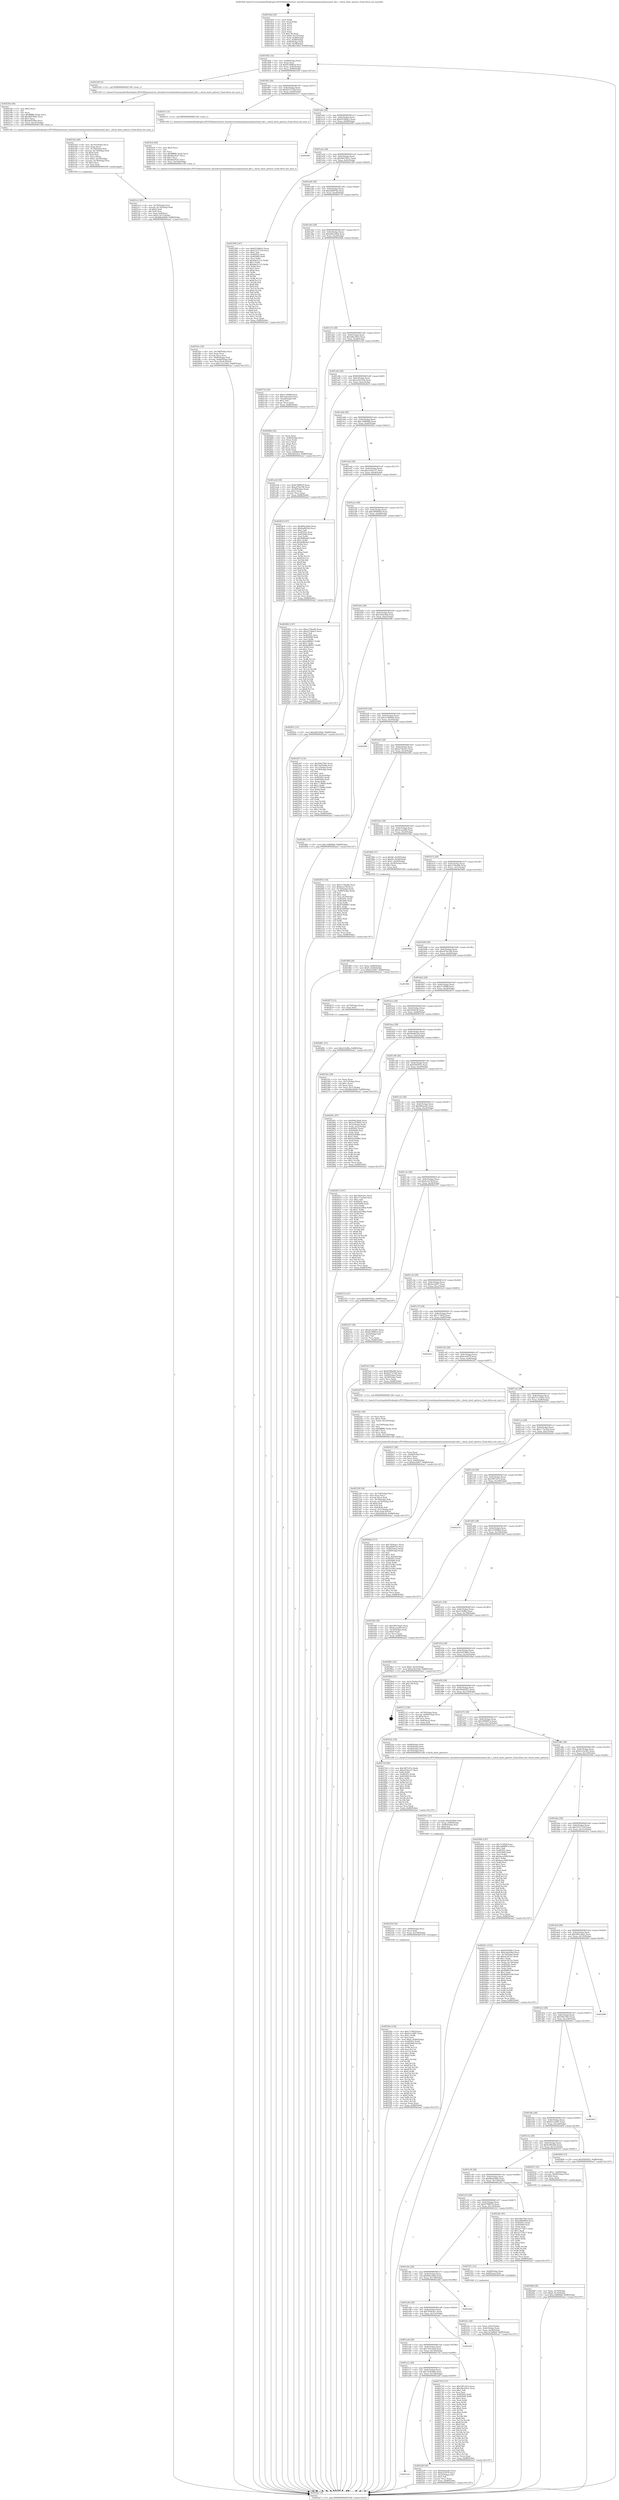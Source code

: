 digraph "0x4019a0" {
  label = "0x4019a0 (/mnt/c/Users/mathe/Desktop/tcc/POCII/binaries/extr_linuxdriversmtdnandonenandonenand_bbt.c_check_short_pattern_Final-ollvm.out::main(0))"
  labelloc = "t"
  node[shape=record]

  Entry [label="",width=0.3,height=0.3,shape=circle,fillcolor=black,style=filled]
  "0x4019d2" [label="{
     0x4019d2 [32]\l
     | [instrs]\l
     &nbsp;&nbsp;0x4019d2 \<+6\>: mov -0x88(%rbp),%eax\l
     &nbsp;&nbsp;0x4019d8 \<+2\>: mov %eax,%ecx\l
     &nbsp;&nbsp;0x4019da \<+6\>: sub $0x815888cb,%ecx\l
     &nbsp;&nbsp;0x4019e0 \<+6\>: mov %eax,-0x8c(%rbp)\l
     &nbsp;&nbsp;0x4019e6 \<+6\>: mov %ecx,-0x90(%rbp)\l
     &nbsp;&nbsp;0x4019ec \<+6\>: je 0000000000402185 \<main+0x7e5\>\l
  }"]
  "0x402185" [label="{
     0x402185 [5]\l
     | [instrs]\l
     &nbsp;&nbsp;0x402185 \<+5\>: call 0000000000401160 \<next_i\>\l
     | [calls]\l
     &nbsp;&nbsp;0x401160 \{1\} (/mnt/c/Users/mathe/Desktop/tcc/POCII/binaries/extr_linuxdriversmtdnandonenandonenand_bbt.c_check_short_pattern_Final-ollvm.out::next_i)\l
  }"]
  "0x4019f2" [label="{
     0x4019f2 [28]\l
     | [instrs]\l
     &nbsp;&nbsp;0x4019f2 \<+5\>: jmp 00000000004019f7 \<main+0x57\>\l
     &nbsp;&nbsp;0x4019f7 \<+6\>: mov -0x8c(%rbp),%eax\l
     &nbsp;&nbsp;0x4019fd \<+5\>: sub $0x822727d8,%eax\l
     &nbsp;&nbsp;0x401a02 \<+6\>: mov %eax,-0x94(%rbp)\l
     &nbsp;&nbsp;0x401a08 \<+6\>: je 0000000000401fc1 \<main+0x621\>\l
  }"]
  Exit [label="",width=0.3,height=0.3,shape=circle,fillcolor=black,style=filled,peripheries=2]
  "0x401fc1" [label="{
     0x401fc1 [5]\l
     | [instrs]\l
     &nbsp;&nbsp;0x401fc1 \<+5\>: call 0000000000401160 \<next_i\>\l
     | [calls]\l
     &nbsp;&nbsp;0x401160 \{1\} (/mnt/c/Users/mathe/Desktop/tcc/POCII/binaries/extr_linuxdriversmtdnandonenandonenand_bbt.c_check_short_pattern_Final-ollvm.out::next_i)\l
  }"]
  "0x401a0e" [label="{
     0x401a0e [28]\l
     | [instrs]\l
     &nbsp;&nbsp;0x401a0e \<+5\>: jmp 0000000000401a13 \<main+0x73\>\l
     &nbsp;&nbsp;0x401a13 \<+6\>: mov -0x8c(%rbp),%eax\l
     &nbsp;&nbsp;0x401a19 \<+5\>: sub $0x9318d9e3,%eax\l
     &nbsp;&nbsp;0x401a1e \<+6\>: mov %eax,-0x98(%rbp)\l
     &nbsp;&nbsp;0x401a24 \<+6\>: je 00000000004029f0 \<main+0x1050\>\l
  }"]
  "0x402881" [label="{
     0x402881 [15]\l
     | [instrs]\l
     &nbsp;&nbsp;0x402881 \<+10\>: movl $0x21fefffa,-0x88(%rbp)\l
     &nbsp;&nbsp;0x40288b \<+5\>: jmp 0000000000402aa7 \<main+0x1107\>\l
  }"]
  "0x4029f0" [label="{
     0x4029f0\l
  }", style=dashed]
  "0x401a2a" [label="{
     0x401a2a [28]\l
     | [instrs]\l
     &nbsp;&nbsp;0x401a2a \<+5\>: jmp 0000000000401a2f \<main+0x8f\>\l
     &nbsp;&nbsp;0x401a2f \<+6\>: mov -0x8c(%rbp),%eax\l
     &nbsp;&nbsp;0x401a35 \<+5\>: sub $0x94479021,%eax\l
     &nbsp;&nbsp;0x401a3a \<+6\>: mov %eax,-0x9c(%rbp)\l
     &nbsp;&nbsp;0x401a40 \<+6\>: je 0000000000402389 \<main+0x9e9\>\l
  }"]
  "0x4027e0" [label="{
     0x4027e0 [92]\l
     | [instrs]\l
     &nbsp;&nbsp;0x4027e0 \<+5\>: mov $0x18f7c47e,%edx\l
     &nbsp;&nbsp;0x4027e5 \<+5\>: mov $0xc618a157,%esi\l
     &nbsp;&nbsp;0x4027ea \<+3\>: xor %r8d,%r8d\l
     &nbsp;&nbsp;0x4027ed \<+8\>: mov 0x40505c,%r9d\l
     &nbsp;&nbsp;0x4027f5 \<+8\>: mov 0x405060,%r10d\l
     &nbsp;&nbsp;0x4027fd \<+4\>: sub $0x1,%r8d\l
     &nbsp;&nbsp;0x402801 \<+3\>: mov %r9d,%r11d\l
     &nbsp;&nbsp;0x402804 \<+3\>: add %r8d,%r11d\l
     &nbsp;&nbsp;0x402807 \<+4\>: imul %r11d,%r9d\l
     &nbsp;&nbsp;0x40280b \<+4\>: and $0x1,%r9d\l
     &nbsp;&nbsp;0x40280f \<+4\>: cmp $0x0,%r9d\l
     &nbsp;&nbsp;0x402813 \<+3\>: sete %bl\l
     &nbsp;&nbsp;0x402816 \<+4\>: cmp $0xa,%r10d\l
     &nbsp;&nbsp;0x40281a \<+4\>: setl %r14b\l
     &nbsp;&nbsp;0x40281e \<+3\>: mov %bl,%r15b\l
     &nbsp;&nbsp;0x402821 \<+3\>: and %r14b,%r15b\l
     &nbsp;&nbsp;0x402824 \<+3\>: xor %r14b,%bl\l
     &nbsp;&nbsp;0x402827 \<+3\>: or %bl,%r15b\l
     &nbsp;&nbsp;0x40282a \<+4\>: test $0x1,%r15b\l
     &nbsp;&nbsp;0x40282e \<+3\>: cmovne %esi,%edx\l
     &nbsp;&nbsp;0x402831 \<+6\>: mov %edx,-0x88(%rbp)\l
     &nbsp;&nbsp;0x402837 \<+5\>: jmp 0000000000402aa7 \<main+0x1107\>\l
  }"]
  "0x402389" [label="{
     0x402389 [147]\l
     | [instrs]\l
     &nbsp;&nbsp;0x402389 \<+5\>: mov $0x9318d9e3,%eax\l
     &nbsp;&nbsp;0x40238e \<+5\>: mov $0x53157129,%ecx\l
     &nbsp;&nbsp;0x402393 \<+2\>: mov $0x1,%dl\l
     &nbsp;&nbsp;0x402395 \<+7\>: mov 0x40505c,%esi\l
     &nbsp;&nbsp;0x40239c \<+7\>: mov 0x405060,%edi\l
     &nbsp;&nbsp;0x4023a3 \<+3\>: mov %esi,%r8d\l
     &nbsp;&nbsp;0x4023a6 \<+7\>: add $0xd4e5c133,%r8d\l
     &nbsp;&nbsp;0x4023ad \<+4\>: sub $0x1,%r8d\l
     &nbsp;&nbsp;0x4023b1 \<+7\>: sub $0xd4e5c133,%r8d\l
     &nbsp;&nbsp;0x4023b8 \<+4\>: imul %r8d,%esi\l
     &nbsp;&nbsp;0x4023bc \<+3\>: and $0x1,%esi\l
     &nbsp;&nbsp;0x4023bf \<+3\>: cmp $0x0,%esi\l
     &nbsp;&nbsp;0x4023c2 \<+4\>: sete %r9b\l
     &nbsp;&nbsp;0x4023c6 \<+3\>: cmp $0xa,%edi\l
     &nbsp;&nbsp;0x4023c9 \<+4\>: setl %r10b\l
     &nbsp;&nbsp;0x4023cd \<+3\>: mov %r9b,%r11b\l
     &nbsp;&nbsp;0x4023d0 \<+4\>: xor $0xff,%r11b\l
     &nbsp;&nbsp;0x4023d4 \<+3\>: mov %r10b,%bl\l
     &nbsp;&nbsp;0x4023d7 \<+3\>: xor $0xff,%bl\l
     &nbsp;&nbsp;0x4023da \<+3\>: xor $0x0,%dl\l
     &nbsp;&nbsp;0x4023dd \<+3\>: mov %r11b,%r14b\l
     &nbsp;&nbsp;0x4023e0 \<+4\>: and $0x0,%r14b\l
     &nbsp;&nbsp;0x4023e4 \<+3\>: and %dl,%r9b\l
     &nbsp;&nbsp;0x4023e7 \<+3\>: mov %bl,%r15b\l
     &nbsp;&nbsp;0x4023ea \<+4\>: and $0x0,%r15b\l
     &nbsp;&nbsp;0x4023ee \<+3\>: and %dl,%r10b\l
     &nbsp;&nbsp;0x4023f1 \<+3\>: or %r9b,%r14b\l
     &nbsp;&nbsp;0x4023f4 \<+3\>: or %r10b,%r15b\l
     &nbsp;&nbsp;0x4023f7 \<+3\>: xor %r15b,%r14b\l
     &nbsp;&nbsp;0x4023fa \<+3\>: or %bl,%r11b\l
     &nbsp;&nbsp;0x4023fd \<+4\>: xor $0xff,%r11b\l
     &nbsp;&nbsp;0x402401 \<+3\>: or $0x0,%dl\l
     &nbsp;&nbsp;0x402404 \<+3\>: and %dl,%r11b\l
     &nbsp;&nbsp;0x402407 \<+3\>: or %r11b,%r14b\l
     &nbsp;&nbsp;0x40240a \<+4\>: test $0x1,%r14b\l
     &nbsp;&nbsp;0x40240e \<+3\>: cmovne %ecx,%eax\l
     &nbsp;&nbsp;0x402411 \<+6\>: mov %eax,-0x88(%rbp)\l
     &nbsp;&nbsp;0x402417 \<+5\>: jmp 0000000000402aa7 \<main+0x1107\>\l
  }"]
  "0x401a46" [label="{
     0x401a46 [28]\l
     | [instrs]\l
     &nbsp;&nbsp;0x401a46 \<+5\>: jmp 0000000000401a4b \<main+0xab\>\l
     &nbsp;&nbsp;0x401a4b \<+6\>: mov -0x8c(%rbp),%eax\l
     &nbsp;&nbsp;0x401a51 \<+5\>: sub $0xa49df7be,%eax\l
     &nbsp;&nbsp;0x401a56 \<+6\>: mov %eax,-0xa0(%rbp)\l
     &nbsp;&nbsp;0x401a5c \<+6\>: je 000000000040271b \<main+0xd7b\>\l
  }"]
  "0x40256a" [label="{
     0x40256a [154]\l
     | [instrs]\l
     &nbsp;&nbsp;0x40256a \<+5\>: mov $0x7130f2f,%eax\l
     &nbsp;&nbsp;0x40256f \<+5\>: mov $0x61e1fd97,%edx\l
     &nbsp;&nbsp;0x402574 \<+3\>: mov $0x1,%r8b\l
     &nbsp;&nbsp;0x402577 \<+2\>: xor %esi,%esi\l
     &nbsp;&nbsp;0x402579 \<+10\>: movl $0x0,-0x84(%rbp)\l
     &nbsp;&nbsp;0x402583 \<+8\>: mov 0x40505c,%r9d\l
     &nbsp;&nbsp;0x40258b \<+8\>: mov 0x405060,%r10d\l
     &nbsp;&nbsp;0x402593 \<+3\>: sub $0x1,%esi\l
     &nbsp;&nbsp;0x402596 \<+3\>: mov %r9d,%r11d\l
     &nbsp;&nbsp;0x402599 \<+3\>: add %esi,%r11d\l
     &nbsp;&nbsp;0x40259c \<+4\>: imul %r11d,%r9d\l
     &nbsp;&nbsp;0x4025a0 \<+4\>: and $0x1,%r9d\l
     &nbsp;&nbsp;0x4025a4 \<+4\>: cmp $0x0,%r9d\l
     &nbsp;&nbsp;0x4025a8 \<+3\>: sete %bl\l
     &nbsp;&nbsp;0x4025ab \<+4\>: cmp $0xa,%r10d\l
     &nbsp;&nbsp;0x4025af \<+4\>: setl %r14b\l
     &nbsp;&nbsp;0x4025b3 \<+3\>: mov %bl,%r15b\l
     &nbsp;&nbsp;0x4025b6 \<+4\>: xor $0xff,%r15b\l
     &nbsp;&nbsp;0x4025ba \<+3\>: mov %r14b,%r12b\l
     &nbsp;&nbsp;0x4025bd \<+4\>: xor $0xff,%r12b\l
     &nbsp;&nbsp;0x4025c1 \<+4\>: xor $0x0,%r8b\l
     &nbsp;&nbsp;0x4025c5 \<+3\>: mov %r15b,%r13b\l
     &nbsp;&nbsp;0x4025c8 \<+4\>: and $0x0,%r13b\l
     &nbsp;&nbsp;0x4025cc \<+3\>: and %r8b,%bl\l
     &nbsp;&nbsp;0x4025cf \<+3\>: mov %r12b,%cl\l
     &nbsp;&nbsp;0x4025d2 \<+3\>: and $0x0,%cl\l
     &nbsp;&nbsp;0x4025d5 \<+3\>: and %r8b,%r14b\l
     &nbsp;&nbsp;0x4025d8 \<+3\>: or %bl,%r13b\l
     &nbsp;&nbsp;0x4025db \<+3\>: or %r14b,%cl\l
     &nbsp;&nbsp;0x4025de \<+3\>: xor %cl,%r13b\l
     &nbsp;&nbsp;0x4025e1 \<+3\>: or %r12b,%r15b\l
     &nbsp;&nbsp;0x4025e4 \<+4\>: xor $0xff,%r15b\l
     &nbsp;&nbsp;0x4025e8 \<+4\>: or $0x0,%r8b\l
     &nbsp;&nbsp;0x4025ec \<+3\>: and %r8b,%r15b\l
     &nbsp;&nbsp;0x4025ef \<+3\>: or %r15b,%r13b\l
     &nbsp;&nbsp;0x4025f2 \<+4\>: test $0x1,%r13b\l
     &nbsp;&nbsp;0x4025f6 \<+3\>: cmovne %edx,%eax\l
     &nbsp;&nbsp;0x4025f9 \<+6\>: mov %eax,-0x88(%rbp)\l
     &nbsp;&nbsp;0x4025ff \<+5\>: jmp 0000000000402aa7 \<main+0x1107\>\l
  }"]
  "0x40271b" [label="{
     0x40271b [30]\l
     | [instrs]\l
     &nbsp;&nbsp;0x40271b \<+5\>: mov $0xe7c90f8f,%eax\l
     &nbsp;&nbsp;0x402720 \<+5\>: mov $0x7bd1d2ef,%ecx\l
     &nbsp;&nbsp;0x402725 \<+3\>: mov -0x2d(%rbp),%dl\l
     &nbsp;&nbsp;0x402728 \<+3\>: test $0x1,%dl\l
     &nbsp;&nbsp;0x40272b \<+3\>: cmovne %ecx,%eax\l
     &nbsp;&nbsp;0x40272e \<+6\>: mov %eax,-0x88(%rbp)\l
     &nbsp;&nbsp;0x402734 \<+5\>: jmp 0000000000402aa7 \<main+0x1107\>\l
  }"]
  "0x401a62" [label="{
     0x401a62 [28]\l
     | [instrs]\l
     &nbsp;&nbsp;0x401a62 \<+5\>: jmp 0000000000401a67 \<main+0xc7\>\l
     &nbsp;&nbsp;0x401a67 \<+6\>: mov -0x8c(%rbp),%eax\l
     &nbsp;&nbsp;0x401a6d \<+5\>: sub $0xa66320b4,%eax\l
     &nbsp;&nbsp;0x401a72 \<+6\>: mov %eax,-0xa4(%rbp)\l
     &nbsp;&nbsp;0x401a78 \<+6\>: je 000000000040284b \<main+0xeab\>\l
  }"]
  "0x402558" [label="{
     0x402558 [18]\l
     | [instrs]\l
     &nbsp;&nbsp;0x402558 \<+4\>: mov -0x60(%rbp),%rcx\l
     &nbsp;&nbsp;0x40255c \<+3\>: mov %rcx,%rdi\l
     &nbsp;&nbsp;0x40255f \<+6\>: mov %eax,-0x158(%rbp)\l
     &nbsp;&nbsp;0x402565 \<+5\>: call 0000000000401030 \<free@plt\>\l
     | [calls]\l
     &nbsp;&nbsp;0x401030 \{1\} (unknown)\l
  }"]
  "0x40284b" [label="{
     0x40284b [42]\l
     | [instrs]\l
     &nbsp;&nbsp;0x40284b \<+2\>: xor %eax,%eax\l
     &nbsp;&nbsp;0x40284d \<+6\>: mov -0x84(%rbp),%ecx\l
     &nbsp;&nbsp;0x402853 \<+2\>: mov %eax,%edx\l
     &nbsp;&nbsp;0x402855 \<+2\>: sub %ecx,%edx\l
     &nbsp;&nbsp;0x402857 \<+2\>: mov %eax,%ecx\l
     &nbsp;&nbsp;0x402859 \<+3\>: sub $0x1,%ecx\l
     &nbsp;&nbsp;0x40285c \<+2\>: add %ecx,%edx\l
     &nbsp;&nbsp;0x40285e \<+2\>: sub %edx,%eax\l
     &nbsp;&nbsp;0x402860 \<+6\>: mov %eax,-0x84(%rbp)\l
     &nbsp;&nbsp;0x402866 \<+10\>: movl $0xf5b05f52,-0x88(%rbp)\l
     &nbsp;&nbsp;0x402870 \<+5\>: jmp 0000000000402aa7 \<main+0x1107\>\l
  }"]
  "0x401a7e" [label="{
     0x401a7e [28]\l
     | [instrs]\l
     &nbsp;&nbsp;0x401a7e \<+5\>: jmp 0000000000401a83 \<main+0xe3\>\l
     &nbsp;&nbsp;0x401a83 \<+6\>: mov -0x8c(%rbp),%eax\l
     &nbsp;&nbsp;0x401a89 \<+5\>: sub $0xa8be36b3,%eax\l
     &nbsp;&nbsp;0x401a8e \<+6\>: mov %eax,-0xa8(%rbp)\l
     &nbsp;&nbsp;0x401a94 \<+6\>: je 0000000000401ee8 \<main+0x548\>\l
  }"]
  "0x402541" [label="{
     0x402541 [23]\l
     | [instrs]\l
     &nbsp;&nbsp;0x402541 \<+10\>: movabs $0x4030b6,%rdi\l
     &nbsp;&nbsp;0x40254b \<+3\>: mov %eax,-0x80(%rbp)\l
     &nbsp;&nbsp;0x40254e \<+3\>: mov -0x80(%rbp),%esi\l
     &nbsp;&nbsp;0x402551 \<+2\>: mov $0x0,%al\l
     &nbsp;&nbsp;0x402553 \<+5\>: call 0000000000401040 \<printf@plt\>\l
     | [calls]\l
     &nbsp;&nbsp;0x401040 \{1\} (unknown)\l
  }"]
  "0x401ee8" [label="{
     0x401ee8 [30]\l
     | [instrs]\l
     &nbsp;&nbsp;0x401ee8 \<+5\>: mov $0x670f8070,%eax\l
     &nbsp;&nbsp;0x401eed \<+5\>: mov $0xe476a768,%ecx\l
     &nbsp;&nbsp;0x401ef2 \<+3\>: mov -0x38(%rbp),%edx\l
     &nbsp;&nbsp;0x401ef5 \<+3\>: cmp $0x2,%edx\l
     &nbsp;&nbsp;0x401ef8 \<+3\>: cmovne %ecx,%eax\l
     &nbsp;&nbsp;0x401efb \<+6\>: mov %eax,-0x88(%rbp)\l
     &nbsp;&nbsp;0x401f01 \<+5\>: jmp 0000000000402aa7 \<main+0x1107\>\l
  }"]
  "0x401a9a" [label="{
     0x401a9a [28]\l
     | [instrs]\l
     &nbsp;&nbsp;0x401a9a \<+5\>: jmp 0000000000401a9f \<main+0xff\>\l
     &nbsp;&nbsp;0x401a9f \<+6\>: mov -0x8c(%rbp),%eax\l
     &nbsp;&nbsp;0x401aa5 \<+5\>: sub $0xac9e21bb,%eax\l
     &nbsp;&nbsp;0x401aaa \<+6\>: mov %eax,-0xac(%rbp)\l
     &nbsp;&nbsp;0x401ab0 \<+6\>: je 00000000004028c9 \<main+0xf29\>\l
  }"]
  "0x402aa7" [label="{
     0x402aa7 [5]\l
     | [instrs]\l
     &nbsp;&nbsp;0x402aa7 \<+5\>: jmp 00000000004019d2 \<main+0x32\>\l
  }"]
  "0x4019a0" [label="{
     0x4019a0 [50]\l
     | [instrs]\l
     &nbsp;&nbsp;0x4019a0 \<+1\>: push %rbp\l
     &nbsp;&nbsp;0x4019a1 \<+3\>: mov %rsp,%rbp\l
     &nbsp;&nbsp;0x4019a4 \<+2\>: push %r15\l
     &nbsp;&nbsp;0x4019a6 \<+2\>: push %r14\l
     &nbsp;&nbsp;0x4019a8 \<+2\>: push %r13\l
     &nbsp;&nbsp;0x4019aa \<+2\>: push %r12\l
     &nbsp;&nbsp;0x4019ac \<+1\>: push %rbx\l
     &nbsp;&nbsp;0x4019ad \<+7\>: sub $0x138,%rsp\l
     &nbsp;&nbsp;0x4019b4 \<+7\>: movl $0x0,-0x3c(%rbp)\l
     &nbsp;&nbsp;0x4019bb \<+3\>: mov %edi,-0x40(%rbp)\l
     &nbsp;&nbsp;0x4019be \<+4\>: mov %rsi,-0x48(%rbp)\l
     &nbsp;&nbsp;0x4019c2 \<+3\>: mov -0x40(%rbp),%edi\l
     &nbsp;&nbsp;0x4019c5 \<+3\>: mov %edi,-0x38(%rbp)\l
     &nbsp;&nbsp;0x4019c8 \<+10\>: movl $0xa8be36b3,-0x88(%rbp)\l
  }"]
  "0x402328" [label="{
     0x402328 [54]\l
     | [instrs]\l
     &nbsp;&nbsp;0x402328 \<+6\>: mov -0x154(%rbp),%ecx\l
     &nbsp;&nbsp;0x40232e \<+3\>: imul %eax,%ecx\l
     &nbsp;&nbsp;0x402331 \<+3\>: movslq %ecx,%rdi\l
     &nbsp;&nbsp;0x402334 \<+4\>: mov -0x70(%rbp),%r8\l
     &nbsp;&nbsp;0x402338 \<+4\>: movslq -0x74(%rbp),%r9\l
     &nbsp;&nbsp;0x40233c \<+4\>: shl $0x4,%r9\l
     &nbsp;&nbsp;0x402340 \<+3\>: add %r9,%r8\l
     &nbsp;&nbsp;0x402343 \<+4\>: mov 0x8(%r8),%r8\l
     &nbsp;&nbsp;0x402347 \<+4\>: movslq -0x7c(%rbp),%r9\l
     &nbsp;&nbsp;0x40234b \<+4\>: mov %rdi,(%r8,%r9,8)\l
     &nbsp;&nbsp;0x40234f \<+10\>: movl $0xf260fcfb,-0x88(%rbp)\l
     &nbsp;&nbsp;0x402359 \<+5\>: jmp 0000000000402aa7 \<main+0x1107\>\l
  }"]
  "0x4028c9" [label="{
     0x4028c9 [147]\l
     | [instrs]\l
     &nbsp;&nbsp;0x4028c9 \<+5\>: mov $0x694a3bb4,%eax\l
     &nbsp;&nbsp;0x4028ce \<+5\>: mov $0xf4a8d1bb,%ecx\l
     &nbsp;&nbsp;0x4028d3 \<+2\>: mov $0x1,%dl\l
     &nbsp;&nbsp;0x4028d5 \<+7\>: mov 0x40505c,%esi\l
     &nbsp;&nbsp;0x4028dc \<+7\>: mov 0x405060,%edi\l
     &nbsp;&nbsp;0x4028e3 \<+3\>: mov %esi,%r8d\l
     &nbsp;&nbsp;0x4028e6 \<+7\>: sub $0x408fabb5,%r8d\l
     &nbsp;&nbsp;0x4028ed \<+4\>: sub $0x1,%r8d\l
     &nbsp;&nbsp;0x4028f1 \<+7\>: add $0x408fabb5,%r8d\l
     &nbsp;&nbsp;0x4028f8 \<+4\>: imul %r8d,%esi\l
     &nbsp;&nbsp;0x4028fc \<+3\>: and $0x1,%esi\l
     &nbsp;&nbsp;0x4028ff \<+3\>: cmp $0x0,%esi\l
     &nbsp;&nbsp;0x402902 \<+4\>: sete %r9b\l
     &nbsp;&nbsp;0x402906 \<+3\>: cmp $0xa,%edi\l
     &nbsp;&nbsp;0x402909 \<+4\>: setl %r10b\l
     &nbsp;&nbsp;0x40290d \<+3\>: mov %r9b,%r11b\l
     &nbsp;&nbsp;0x402910 \<+4\>: xor $0xff,%r11b\l
     &nbsp;&nbsp;0x402914 \<+3\>: mov %r10b,%bl\l
     &nbsp;&nbsp;0x402917 \<+3\>: xor $0xff,%bl\l
     &nbsp;&nbsp;0x40291a \<+3\>: xor $0x0,%dl\l
     &nbsp;&nbsp;0x40291d \<+3\>: mov %r11b,%r14b\l
     &nbsp;&nbsp;0x402920 \<+4\>: and $0x0,%r14b\l
     &nbsp;&nbsp;0x402924 \<+3\>: and %dl,%r9b\l
     &nbsp;&nbsp;0x402927 \<+3\>: mov %bl,%r15b\l
     &nbsp;&nbsp;0x40292a \<+4\>: and $0x0,%r15b\l
     &nbsp;&nbsp;0x40292e \<+3\>: and %dl,%r10b\l
     &nbsp;&nbsp;0x402931 \<+3\>: or %r9b,%r14b\l
     &nbsp;&nbsp;0x402934 \<+3\>: or %r10b,%r15b\l
     &nbsp;&nbsp;0x402937 \<+3\>: xor %r15b,%r14b\l
     &nbsp;&nbsp;0x40293a \<+3\>: or %bl,%r11b\l
     &nbsp;&nbsp;0x40293d \<+4\>: xor $0xff,%r11b\l
     &nbsp;&nbsp;0x402941 \<+3\>: or $0x0,%dl\l
     &nbsp;&nbsp;0x402944 \<+3\>: and %dl,%r11b\l
     &nbsp;&nbsp;0x402947 \<+3\>: or %r11b,%r14b\l
     &nbsp;&nbsp;0x40294a \<+4\>: test $0x1,%r14b\l
     &nbsp;&nbsp;0x40294e \<+3\>: cmovne %ecx,%eax\l
     &nbsp;&nbsp;0x402951 \<+6\>: mov %eax,-0x88(%rbp)\l
     &nbsp;&nbsp;0x402957 \<+5\>: jmp 0000000000402aa7 \<main+0x1107\>\l
  }"]
  "0x401ab6" [label="{
     0x401ab6 [28]\l
     | [instrs]\l
     &nbsp;&nbsp;0x401ab6 \<+5\>: jmp 0000000000401abb \<main+0x11b\>\l
     &nbsp;&nbsp;0x401abb \<+6\>: mov -0x8c(%rbp),%eax\l
     &nbsp;&nbsp;0x401ac1 \<+5\>: sub $0xc3d869b8,%eax\l
     &nbsp;&nbsp;0x401ac6 \<+6\>: mov %eax,-0xb0(%rbp)\l
     &nbsp;&nbsp;0x401acc \<+6\>: je 0000000000402062 \<main+0x6c2\>\l
  }"]
  "0x4022fc" [label="{
     0x4022fc [44]\l
     | [instrs]\l
     &nbsp;&nbsp;0x4022fc \<+2\>: xor %ecx,%ecx\l
     &nbsp;&nbsp;0x4022fe \<+5\>: mov $0x2,%edx\l
     &nbsp;&nbsp;0x402303 \<+6\>: mov %edx,-0x150(%rbp)\l
     &nbsp;&nbsp;0x402309 \<+1\>: cltd\l
     &nbsp;&nbsp;0x40230a \<+6\>: mov -0x150(%rbp),%esi\l
     &nbsp;&nbsp;0x402310 \<+2\>: idiv %esi\l
     &nbsp;&nbsp;0x402312 \<+6\>: imul $0xfffffffe,%edx,%edx\l
     &nbsp;&nbsp;0x402318 \<+3\>: sub $0x1,%ecx\l
     &nbsp;&nbsp;0x40231b \<+2\>: sub %ecx,%edx\l
     &nbsp;&nbsp;0x40231d \<+6\>: mov %edx,-0x154(%rbp)\l
     &nbsp;&nbsp;0x402323 \<+5\>: call 0000000000401160 \<next_i\>\l
     | [calls]\l
     &nbsp;&nbsp;0x401160 \{1\} (/mnt/c/Users/mathe/Desktop/tcc/POCII/binaries/extr_linuxdriversmtdnandonenandonenand_bbt.c_check_short_pattern_Final-ollvm.out::next_i)\l
  }"]
  "0x402062" [label="{
     0x402062 [147]\l
     | [instrs]\l
     &nbsp;&nbsp;0x402062 \<+5\>: mov $0xe179aa9b,%eax\l
     &nbsp;&nbsp;0x402067 \<+5\>: mov $0xd378abc5,%ecx\l
     &nbsp;&nbsp;0x40206c \<+2\>: mov $0x1,%dl\l
     &nbsp;&nbsp;0x40206e \<+7\>: mov 0x40505c,%esi\l
     &nbsp;&nbsp;0x402075 \<+7\>: mov 0x405060,%edi\l
     &nbsp;&nbsp;0x40207c \<+3\>: mov %esi,%r8d\l
     &nbsp;&nbsp;0x40207f \<+7\>: sub $0xb2ff9627,%r8d\l
     &nbsp;&nbsp;0x402086 \<+4\>: sub $0x1,%r8d\l
     &nbsp;&nbsp;0x40208a \<+7\>: add $0xb2ff9627,%r8d\l
     &nbsp;&nbsp;0x402091 \<+4\>: imul %r8d,%esi\l
     &nbsp;&nbsp;0x402095 \<+3\>: and $0x1,%esi\l
     &nbsp;&nbsp;0x402098 \<+3\>: cmp $0x0,%esi\l
     &nbsp;&nbsp;0x40209b \<+4\>: sete %r9b\l
     &nbsp;&nbsp;0x40209f \<+3\>: cmp $0xa,%edi\l
     &nbsp;&nbsp;0x4020a2 \<+4\>: setl %r10b\l
     &nbsp;&nbsp;0x4020a6 \<+3\>: mov %r9b,%r11b\l
     &nbsp;&nbsp;0x4020a9 \<+4\>: xor $0xff,%r11b\l
     &nbsp;&nbsp;0x4020ad \<+3\>: mov %r10b,%bl\l
     &nbsp;&nbsp;0x4020b0 \<+3\>: xor $0xff,%bl\l
     &nbsp;&nbsp;0x4020b3 \<+3\>: xor $0x0,%dl\l
     &nbsp;&nbsp;0x4020b6 \<+3\>: mov %r11b,%r14b\l
     &nbsp;&nbsp;0x4020b9 \<+4\>: and $0x0,%r14b\l
     &nbsp;&nbsp;0x4020bd \<+3\>: and %dl,%r9b\l
     &nbsp;&nbsp;0x4020c0 \<+3\>: mov %bl,%r15b\l
     &nbsp;&nbsp;0x4020c3 \<+4\>: and $0x0,%r15b\l
     &nbsp;&nbsp;0x4020c7 \<+3\>: and %dl,%r10b\l
     &nbsp;&nbsp;0x4020ca \<+3\>: or %r9b,%r14b\l
     &nbsp;&nbsp;0x4020cd \<+3\>: or %r10b,%r15b\l
     &nbsp;&nbsp;0x4020d0 \<+3\>: xor %r15b,%r14b\l
     &nbsp;&nbsp;0x4020d3 \<+3\>: or %bl,%r11b\l
     &nbsp;&nbsp;0x4020d6 \<+4\>: xor $0xff,%r11b\l
     &nbsp;&nbsp;0x4020da \<+3\>: or $0x0,%dl\l
     &nbsp;&nbsp;0x4020dd \<+3\>: and %dl,%r11b\l
     &nbsp;&nbsp;0x4020e0 \<+3\>: or %r11b,%r14b\l
     &nbsp;&nbsp;0x4020e3 \<+4\>: test $0x1,%r14b\l
     &nbsp;&nbsp;0x4020e7 \<+3\>: cmovne %ecx,%eax\l
     &nbsp;&nbsp;0x4020ea \<+6\>: mov %eax,-0x88(%rbp)\l
     &nbsp;&nbsp;0x4020f0 \<+5\>: jmp 0000000000402aa7 \<main+0x1107\>\l
  }"]
  "0x401ad2" [label="{
     0x401ad2 [28]\l
     | [instrs]\l
     &nbsp;&nbsp;0x401ad2 \<+5\>: jmp 0000000000401ad7 \<main+0x137\>\l
     &nbsp;&nbsp;0x401ad7 \<+6\>: mov -0x8c(%rbp),%eax\l
     &nbsp;&nbsp;0x401add \<+5\>: sub $0xc618a157,%eax\l
     &nbsp;&nbsp;0x401ae2 \<+6\>: mov %eax,-0xb4(%rbp)\l
     &nbsp;&nbsp;0x401ae8 \<+6\>: je 000000000040283c \<main+0xe9c\>\l
  }"]
  "0x401ede" [label="{
     0x401ede\l
  }", style=dashed]
  "0x40283c" [label="{
     0x40283c [15]\l
     | [instrs]\l
     &nbsp;&nbsp;0x40283c \<+10\>: movl $0xa66320b4,-0x88(%rbp)\l
     &nbsp;&nbsp;0x402846 \<+5\>: jmp 0000000000402aa7 \<main+0x1107\>\l
  }"]
  "0x401aee" [label="{
     0x401aee [28]\l
     | [instrs]\l
     &nbsp;&nbsp;0x401aee \<+5\>: jmp 0000000000401af3 \<main+0x153\>\l
     &nbsp;&nbsp;0x401af3 \<+6\>: mov -0x8c(%rbp),%eax\l
     &nbsp;&nbsp;0x401af9 \<+5\>: sub $0xc690085d,%eax\l
     &nbsp;&nbsp;0x401afe \<+6\>: mov %eax,-0xb8(%rbp)\l
     &nbsp;&nbsp;0x401b04 \<+6\>: je 0000000000402267 \<main+0x8c7\>\l
  }"]
  "0x4022d9" [label="{
     0x4022d9 [30]\l
     | [instrs]\l
     &nbsp;&nbsp;0x4022d9 \<+5\>: mov $0xfd6aee8e,%eax\l
     &nbsp;&nbsp;0x4022de \<+5\>: mov $0xbce5079,%ecx\l
     &nbsp;&nbsp;0x4022e3 \<+3\>: mov -0x2e(%rbp),%dl\l
     &nbsp;&nbsp;0x4022e6 \<+3\>: test $0x1,%dl\l
     &nbsp;&nbsp;0x4022e9 \<+3\>: cmovne %ecx,%eax\l
     &nbsp;&nbsp;0x4022ec \<+6\>: mov %eax,-0x88(%rbp)\l
     &nbsp;&nbsp;0x4022f2 \<+5\>: jmp 0000000000402aa7 \<main+0x1107\>\l
  }"]
  "0x402267" [label="{
     0x402267 [114]\l
     | [instrs]\l
     &nbsp;&nbsp;0x402267 \<+5\>: mov $0x59fa7943,%eax\l
     &nbsp;&nbsp;0x40226c \<+5\>: mov $0x7dc83b6b,%ecx\l
     &nbsp;&nbsp;0x402271 \<+3\>: mov -0x7c(%rbp),%edx\l
     &nbsp;&nbsp;0x402274 \<+3\>: cmp -0x78(%rbp),%edx\l
     &nbsp;&nbsp;0x402277 \<+4\>: setl %sil\l
     &nbsp;&nbsp;0x40227b \<+4\>: and $0x1,%sil\l
     &nbsp;&nbsp;0x40227f \<+4\>: mov %sil,-0x2e(%rbp)\l
     &nbsp;&nbsp;0x402283 \<+7\>: mov 0x40505c,%edx\l
     &nbsp;&nbsp;0x40228a \<+7\>: mov 0x405060,%edi\l
     &nbsp;&nbsp;0x402291 \<+3\>: mov %edx,%r8d\l
     &nbsp;&nbsp;0x402294 \<+7\>: sub $0x777ffd0d,%r8d\l
     &nbsp;&nbsp;0x40229b \<+4\>: sub $0x1,%r8d\l
     &nbsp;&nbsp;0x40229f \<+7\>: add $0x777ffd0d,%r8d\l
     &nbsp;&nbsp;0x4022a6 \<+4\>: imul %r8d,%edx\l
     &nbsp;&nbsp;0x4022aa \<+3\>: and $0x1,%edx\l
     &nbsp;&nbsp;0x4022ad \<+3\>: cmp $0x0,%edx\l
     &nbsp;&nbsp;0x4022b0 \<+4\>: sete %sil\l
     &nbsp;&nbsp;0x4022b4 \<+3\>: cmp $0xa,%edi\l
     &nbsp;&nbsp;0x4022b7 \<+4\>: setl %r9b\l
     &nbsp;&nbsp;0x4022bb \<+3\>: mov %sil,%r10b\l
     &nbsp;&nbsp;0x4022be \<+3\>: and %r9b,%r10b\l
     &nbsp;&nbsp;0x4022c1 \<+3\>: xor %r9b,%sil\l
     &nbsp;&nbsp;0x4022c4 \<+3\>: or %sil,%r10b\l
     &nbsp;&nbsp;0x4022c7 \<+4\>: test $0x1,%r10b\l
     &nbsp;&nbsp;0x4022cb \<+3\>: cmovne %ecx,%eax\l
     &nbsp;&nbsp;0x4022ce \<+6\>: mov %eax,-0x88(%rbp)\l
     &nbsp;&nbsp;0x4022d4 \<+5\>: jmp 0000000000402aa7 \<main+0x1107\>\l
  }"]
  "0x401b0a" [label="{
     0x401b0a [28]\l
     | [instrs]\l
     &nbsp;&nbsp;0x401b0a \<+5\>: jmp 0000000000401b0f \<main+0x16f\>\l
     &nbsp;&nbsp;0x401b0f \<+6\>: mov -0x8c(%rbp),%eax\l
     &nbsp;&nbsp;0x401b15 \<+5\>: sub $0xc9ebc0bd,%eax\l
     &nbsp;&nbsp;0x401b1a \<+6\>: mov %eax,-0xbc(%rbp)\l
     &nbsp;&nbsp;0x401b20 \<+6\>: je 000000000040248c \<main+0xaec\>\l
  }"]
  "0x401ec2" [label="{
     0x401ec2 [28]\l
     | [instrs]\l
     &nbsp;&nbsp;0x401ec2 \<+5\>: jmp 0000000000401ec7 \<main+0x527\>\l
     &nbsp;&nbsp;0x401ec7 \<+6\>: mov -0x8c(%rbp),%eax\l
     &nbsp;&nbsp;0x401ecd \<+5\>: sub $0x7dc83b6b,%eax\l
     &nbsp;&nbsp;0x401ed2 \<+6\>: mov %eax,-0x144(%rbp)\l
     &nbsp;&nbsp;0x401ed8 \<+6\>: je 00000000004022d9 \<main+0x939\>\l
  }"]
  "0x40248c" [label="{
     0x40248c [15]\l
     | [instrs]\l
     &nbsp;&nbsp;0x40248c \<+10\>: movl $0xc3d869b8,-0x88(%rbp)\l
     &nbsp;&nbsp;0x402496 \<+5\>: jmp 0000000000402aa7 \<main+0x1107\>\l
  }"]
  "0x401b26" [label="{
     0x401b26 [28]\l
     | [instrs]\l
     &nbsp;&nbsp;0x401b26 \<+5\>: jmp 0000000000401b2b \<main+0x18b\>\l
     &nbsp;&nbsp;0x401b2b \<+6\>: mov -0x8c(%rbp),%eax\l
     &nbsp;&nbsp;0x401b31 \<+5\>: sub $0xca769644,%eax\l
     &nbsp;&nbsp;0x401b36 \<+6\>: mov %eax,-0xc0(%rbp)\l
     &nbsp;&nbsp;0x401b3c \<+6\>: je 000000000040289f \<main+0xeff\>\l
  }"]
  "0x402739" [label="{
     0x402739 [137]\l
     | [instrs]\l
     &nbsp;&nbsp;0x402739 \<+5\>: mov $0x18f7c47e,%eax\l
     &nbsp;&nbsp;0x40273e \<+5\>: mov $0x30e02931,%ecx\l
     &nbsp;&nbsp;0x402743 \<+2\>: mov $0x1,%dl\l
     &nbsp;&nbsp;0x402745 \<+2\>: xor %esi,%esi\l
     &nbsp;&nbsp;0x402747 \<+7\>: mov 0x40505c,%edi\l
     &nbsp;&nbsp;0x40274e \<+8\>: mov 0x405060,%r8d\l
     &nbsp;&nbsp;0x402756 \<+3\>: sub $0x1,%esi\l
     &nbsp;&nbsp;0x402759 \<+3\>: mov %edi,%r9d\l
     &nbsp;&nbsp;0x40275c \<+3\>: add %esi,%r9d\l
     &nbsp;&nbsp;0x40275f \<+4\>: imul %r9d,%edi\l
     &nbsp;&nbsp;0x402763 \<+3\>: and $0x1,%edi\l
     &nbsp;&nbsp;0x402766 \<+3\>: cmp $0x0,%edi\l
     &nbsp;&nbsp;0x402769 \<+4\>: sete %r10b\l
     &nbsp;&nbsp;0x40276d \<+4\>: cmp $0xa,%r8d\l
     &nbsp;&nbsp;0x402771 \<+4\>: setl %r11b\l
     &nbsp;&nbsp;0x402775 \<+3\>: mov %r10b,%bl\l
     &nbsp;&nbsp;0x402778 \<+3\>: xor $0xff,%bl\l
     &nbsp;&nbsp;0x40277b \<+3\>: mov %r11b,%r14b\l
     &nbsp;&nbsp;0x40277e \<+4\>: xor $0xff,%r14b\l
     &nbsp;&nbsp;0x402782 \<+3\>: xor $0x0,%dl\l
     &nbsp;&nbsp;0x402785 \<+3\>: mov %bl,%r15b\l
     &nbsp;&nbsp;0x402788 \<+4\>: and $0x0,%r15b\l
     &nbsp;&nbsp;0x40278c \<+3\>: and %dl,%r10b\l
     &nbsp;&nbsp;0x40278f \<+3\>: mov %r14b,%r12b\l
     &nbsp;&nbsp;0x402792 \<+4\>: and $0x0,%r12b\l
     &nbsp;&nbsp;0x402796 \<+3\>: and %dl,%r11b\l
     &nbsp;&nbsp;0x402799 \<+3\>: or %r10b,%r15b\l
     &nbsp;&nbsp;0x40279c \<+3\>: or %r11b,%r12b\l
     &nbsp;&nbsp;0x40279f \<+3\>: xor %r12b,%r15b\l
     &nbsp;&nbsp;0x4027a2 \<+3\>: or %r14b,%bl\l
     &nbsp;&nbsp;0x4027a5 \<+3\>: xor $0xff,%bl\l
     &nbsp;&nbsp;0x4027a8 \<+3\>: or $0x0,%dl\l
     &nbsp;&nbsp;0x4027ab \<+2\>: and %dl,%bl\l
     &nbsp;&nbsp;0x4027ad \<+3\>: or %bl,%r15b\l
     &nbsp;&nbsp;0x4027b0 \<+4\>: test $0x1,%r15b\l
     &nbsp;&nbsp;0x4027b4 \<+3\>: cmovne %ecx,%eax\l
     &nbsp;&nbsp;0x4027b7 \<+6\>: mov %eax,-0x88(%rbp)\l
     &nbsp;&nbsp;0x4027bd \<+5\>: jmp 0000000000402aa7 \<main+0x1107\>\l
  }"]
  "0x40289f" [label="{
     0x40289f\l
  }", style=dashed]
  "0x401b42" [label="{
     0x401b42 [28]\l
     | [instrs]\l
     &nbsp;&nbsp;0x401b42 \<+5\>: jmp 0000000000401b47 \<main+0x1a7\>\l
     &nbsp;&nbsp;0x401b47 \<+6\>: mov -0x8c(%rbp),%eax\l
     &nbsp;&nbsp;0x401b4d \<+5\>: sub $0xd378abc5,%eax\l
     &nbsp;&nbsp;0x401b52 \<+6\>: mov %eax,-0xc4(%rbp)\l
     &nbsp;&nbsp;0x401b58 \<+6\>: je 00000000004020f5 \<main+0x755\>\l
  }"]
  "0x401ea6" [label="{
     0x401ea6 [28]\l
     | [instrs]\l
     &nbsp;&nbsp;0x401ea6 \<+5\>: jmp 0000000000401eab \<main+0x50b\>\l
     &nbsp;&nbsp;0x401eab \<+6\>: mov -0x8c(%rbp),%eax\l
     &nbsp;&nbsp;0x401eb1 \<+5\>: sub $0x7bd1d2ef,%eax\l
     &nbsp;&nbsp;0x401eb6 \<+6\>: mov %eax,-0x140(%rbp)\l
     &nbsp;&nbsp;0x401ebc \<+6\>: je 0000000000402739 \<main+0xd99\>\l
  }"]
  "0x4020f5" [label="{
     0x4020f5 [114]\l
     | [instrs]\l
     &nbsp;&nbsp;0x4020f5 \<+5\>: mov $0xe179aa9b,%eax\l
     &nbsp;&nbsp;0x4020fa \<+5\>: mov $0x4c2a74f,%ecx\l
     &nbsp;&nbsp;0x4020ff \<+3\>: mov -0x74(%rbp),%edx\l
     &nbsp;&nbsp;0x402102 \<+3\>: cmp -0x68(%rbp),%edx\l
     &nbsp;&nbsp;0x402105 \<+4\>: setl %sil\l
     &nbsp;&nbsp;0x402109 \<+4\>: and $0x1,%sil\l
     &nbsp;&nbsp;0x40210d \<+4\>: mov %sil,-0x2f(%rbp)\l
     &nbsp;&nbsp;0x402111 \<+7\>: mov 0x40505c,%edx\l
     &nbsp;&nbsp;0x402118 \<+7\>: mov 0x405060,%edi\l
     &nbsp;&nbsp;0x40211f \<+3\>: mov %edx,%r8d\l
     &nbsp;&nbsp;0x402122 \<+7\>: sub $0x67b898b7,%r8d\l
     &nbsp;&nbsp;0x402129 \<+4\>: sub $0x1,%r8d\l
     &nbsp;&nbsp;0x40212d \<+7\>: add $0x67b898b7,%r8d\l
     &nbsp;&nbsp;0x402134 \<+4\>: imul %r8d,%edx\l
     &nbsp;&nbsp;0x402138 \<+3\>: and $0x1,%edx\l
     &nbsp;&nbsp;0x40213b \<+3\>: cmp $0x0,%edx\l
     &nbsp;&nbsp;0x40213e \<+4\>: sete %sil\l
     &nbsp;&nbsp;0x402142 \<+3\>: cmp $0xa,%edi\l
     &nbsp;&nbsp;0x402145 \<+4\>: setl %r9b\l
     &nbsp;&nbsp;0x402149 \<+3\>: mov %sil,%r10b\l
     &nbsp;&nbsp;0x40214c \<+3\>: and %r9b,%r10b\l
     &nbsp;&nbsp;0x40214f \<+3\>: xor %r9b,%sil\l
     &nbsp;&nbsp;0x402152 \<+3\>: or %sil,%r10b\l
     &nbsp;&nbsp;0x402155 \<+4\>: test $0x1,%r10b\l
     &nbsp;&nbsp;0x402159 \<+3\>: cmovne %ecx,%eax\l
     &nbsp;&nbsp;0x40215c \<+6\>: mov %eax,-0x88(%rbp)\l
     &nbsp;&nbsp;0x402162 \<+5\>: jmp 0000000000402aa7 \<main+0x1107\>\l
  }"]
  "0x401b5e" [label="{
     0x401b5e [28]\l
     | [instrs]\l
     &nbsp;&nbsp;0x401b5e \<+5\>: jmp 0000000000401b63 \<main+0x1c3\>\l
     &nbsp;&nbsp;0x401b63 \<+6\>: mov -0x8c(%rbp),%eax\l
     &nbsp;&nbsp;0x401b69 \<+5\>: sub $0xdccaad09,%eax\l
     &nbsp;&nbsp;0x401b6e \<+6\>: mov %eax,-0xc8(%rbp)\l
     &nbsp;&nbsp;0x401b74 \<+6\>: je 0000000000401f64 \<main+0x5c4\>\l
  }"]
  "0x402a61" [label="{
     0x402a61\l
  }", style=dashed]
  "0x401f64" [label="{
     0x401f64 [37]\l
     | [instrs]\l
     &nbsp;&nbsp;0x401f64 \<+7\>: movl $0x64,-0x50(%rbp)\l
     &nbsp;&nbsp;0x401f6b \<+7\>: movl $0x64,-0x54(%rbp)\l
     &nbsp;&nbsp;0x401f72 \<+7\>: movl $0x1,-0x58(%rbp)\l
     &nbsp;&nbsp;0x401f79 \<+4\>: movslq -0x58(%rbp),%rax\l
     &nbsp;&nbsp;0x401f7d \<+4\>: shl $0x3,%rax\l
     &nbsp;&nbsp;0x401f81 \<+3\>: mov %rax,%rdi\l
     &nbsp;&nbsp;0x401f84 \<+5\>: call 0000000000401050 \<malloc@plt\>\l
     | [calls]\l
     &nbsp;&nbsp;0x401050 \{1\} (unknown)\l
  }"]
  "0x401b7a" [label="{
     0x401b7a [28]\l
     | [instrs]\l
     &nbsp;&nbsp;0x401b7a \<+5\>: jmp 0000000000401b7f \<main+0x1df\>\l
     &nbsp;&nbsp;0x401b7f \<+6\>: mov -0x8c(%rbp),%eax\l
     &nbsp;&nbsp;0x401b85 \<+5\>: sub $0xe179aa9b,%eax\l
     &nbsp;&nbsp;0x401b8a \<+6\>: mov %eax,-0xcc(%rbp)\l
     &nbsp;&nbsp;0x401b90 \<+6\>: je 00000000004029d2 \<main+0x1032\>\l
  }"]
  "0x401e8a" [label="{
     0x401e8a [28]\l
     | [instrs]\l
     &nbsp;&nbsp;0x401e8a \<+5\>: jmp 0000000000401e8f \<main+0x4ef\>\l
     &nbsp;&nbsp;0x401e8f \<+6\>: mov -0x8c(%rbp),%eax\l
     &nbsp;&nbsp;0x401e95 \<+5\>: sub $0x7834cbcc,%eax\l
     &nbsp;&nbsp;0x401e9a \<+6\>: mov %eax,-0x13c(%rbp)\l
     &nbsp;&nbsp;0x401ea0 \<+6\>: je 0000000000402a61 \<main+0x10c1\>\l
  }"]
  "0x4029d2" [label="{
     0x4029d2\l
  }", style=dashed]
  "0x401b96" [label="{
     0x401b96 [28]\l
     | [instrs]\l
     &nbsp;&nbsp;0x401b96 \<+5\>: jmp 0000000000401b9b \<main+0x1fb\>\l
     &nbsp;&nbsp;0x401b9b \<+6\>: mov -0x8c(%rbp),%eax\l
     &nbsp;&nbsp;0x401ba1 \<+5\>: sub $0xe476a768,%eax\l
     &nbsp;&nbsp;0x401ba6 \<+6\>: mov %eax,-0xd0(%rbp)\l
     &nbsp;&nbsp;0x401bac \<+6\>: je 0000000000401f06 \<main+0x566\>\l
  }"]
  "0x402a9d" [label="{
     0x402a9d\l
  }", style=dashed]
  "0x401f06" [label="{
     0x401f06\l
  }", style=dashed]
  "0x401bb2" [label="{
     0x401bb2 [28]\l
     | [instrs]\l
     &nbsp;&nbsp;0x401bb2 \<+5\>: jmp 0000000000401bb7 \<main+0x217\>\l
     &nbsp;&nbsp;0x401bb7 \<+6\>: mov -0x8c(%rbp),%eax\l
     &nbsp;&nbsp;0x401bbd \<+5\>: sub $0xe7c90f8f,%eax\l
     &nbsp;&nbsp;0x401bc2 \<+6\>: mov %eax,-0xd4(%rbp)\l
     &nbsp;&nbsp;0x401bc8 \<+6\>: je 0000000000402875 \<main+0xed5\>\l
  }"]
  "0x4021e3" [label="{
     0x4021e3 [41]\l
     | [instrs]\l
     &nbsp;&nbsp;0x4021e3 \<+4\>: mov -0x70(%rbp),%rsi\l
     &nbsp;&nbsp;0x4021e7 \<+4\>: movslq -0x74(%rbp),%rdi\l
     &nbsp;&nbsp;0x4021eb \<+4\>: shl $0x4,%rdi\l
     &nbsp;&nbsp;0x4021ef \<+3\>: add %rdi,%rsi\l
     &nbsp;&nbsp;0x4021f2 \<+4\>: mov %rax,0x8(%rsi)\l
     &nbsp;&nbsp;0x4021f6 \<+7\>: movl $0x0,-0x7c(%rbp)\l
     &nbsp;&nbsp;0x4021fd \<+10\>: movl $0x66bd2840,-0x88(%rbp)\l
     &nbsp;&nbsp;0x402207 \<+5\>: jmp 0000000000402aa7 \<main+0x1107\>\l
  }"]
  "0x402875" [label="{
     0x402875 [12]\l
     | [instrs]\l
     &nbsp;&nbsp;0x402875 \<+4\>: mov -0x70(%rbp),%rax\l
     &nbsp;&nbsp;0x402879 \<+3\>: mov %rax,%rdi\l
     &nbsp;&nbsp;0x40287c \<+5\>: call 0000000000401030 \<free@plt\>\l
     | [calls]\l
     &nbsp;&nbsp;0x401030 \{1\} (unknown)\l
  }"]
  "0x401bce" [label="{
     0x401bce [28]\l
     | [instrs]\l
     &nbsp;&nbsp;0x401bce \<+5\>: jmp 0000000000401bd3 \<main+0x233\>\l
     &nbsp;&nbsp;0x401bd3 \<+6\>: mov -0x8c(%rbp),%eax\l
     &nbsp;&nbsp;0x401bd9 \<+5\>: sub $0xf260fcfb,%eax\l
     &nbsp;&nbsp;0x401bde \<+6\>: mov %eax,-0xd8(%rbp)\l
     &nbsp;&nbsp;0x401be4 \<+6\>: je 000000000040235e \<main+0x9be\>\l
  }"]
  "0x4021b2" [label="{
     0x4021b2 [49]\l
     | [instrs]\l
     &nbsp;&nbsp;0x4021b2 \<+6\>: mov -0x14c(%rbp),%ecx\l
     &nbsp;&nbsp;0x4021b8 \<+3\>: imul %eax,%ecx\l
     &nbsp;&nbsp;0x4021bb \<+4\>: mov -0x70(%rbp),%rsi\l
     &nbsp;&nbsp;0x4021bf \<+4\>: movslq -0x74(%rbp),%rdi\l
     &nbsp;&nbsp;0x4021c3 \<+4\>: shl $0x4,%rdi\l
     &nbsp;&nbsp;0x4021c7 \<+3\>: add %rdi,%rsi\l
     &nbsp;&nbsp;0x4021ca \<+2\>: mov %ecx,(%rsi)\l
     &nbsp;&nbsp;0x4021cc \<+7\>: movl $0x1,-0x78(%rbp)\l
     &nbsp;&nbsp;0x4021d3 \<+4\>: movslq -0x78(%rbp),%rsi\l
     &nbsp;&nbsp;0x4021d7 \<+4\>: shl $0x3,%rsi\l
     &nbsp;&nbsp;0x4021db \<+3\>: mov %rsi,%rdi\l
     &nbsp;&nbsp;0x4021de \<+5\>: call 0000000000401050 \<malloc@plt\>\l
     | [calls]\l
     &nbsp;&nbsp;0x401050 \{1\} (unknown)\l
  }"]
  "0x40235e" [label="{
     0x40235e [28]\l
     | [instrs]\l
     &nbsp;&nbsp;0x40235e \<+2\>: xor %eax,%eax\l
     &nbsp;&nbsp;0x402360 \<+3\>: mov -0x7c(%rbp),%ecx\l
     &nbsp;&nbsp;0x402363 \<+3\>: sub $0x1,%eax\l
     &nbsp;&nbsp;0x402366 \<+2\>: sub %eax,%ecx\l
     &nbsp;&nbsp;0x402368 \<+3\>: mov %ecx,-0x7c(%rbp)\l
     &nbsp;&nbsp;0x40236b \<+10\>: movl $0x66bd2840,-0x88(%rbp)\l
     &nbsp;&nbsp;0x402375 \<+5\>: jmp 0000000000402aa7 \<main+0x1107\>\l
  }"]
  "0x401bea" [label="{
     0x401bea [28]\l
     | [instrs]\l
     &nbsp;&nbsp;0x401bea \<+5\>: jmp 0000000000401bef \<main+0x24f\>\l
     &nbsp;&nbsp;0x401bef \<+6\>: mov -0x8c(%rbp),%eax\l
     &nbsp;&nbsp;0x401bf5 \<+5\>: sub $0xf4a8d1bb,%eax\l
     &nbsp;&nbsp;0x401bfa \<+6\>: mov %eax,-0xdc(%rbp)\l
     &nbsp;&nbsp;0x401c00 \<+6\>: je 000000000040295c \<main+0xfbc\>\l
  }"]
  "0x40218a" [label="{
     0x40218a [40]\l
     | [instrs]\l
     &nbsp;&nbsp;0x40218a \<+5\>: mov $0x2,%ecx\l
     &nbsp;&nbsp;0x40218f \<+1\>: cltd\l
     &nbsp;&nbsp;0x402190 \<+2\>: idiv %ecx\l
     &nbsp;&nbsp;0x402192 \<+6\>: imul $0xfffffffe,%edx,%ecx\l
     &nbsp;&nbsp;0x402198 \<+6\>: add $0xdbf5590a,%ecx\l
     &nbsp;&nbsp;0x40219e \<+3\>: add $0x1,%ecx\l
     &nbsp;&nbsp;0x4021a1 \<+6\>: sub $0xdbf5590a,%ecx\l
     &nbsp;&nbsp;0x4021a7 \<+6\>: mov %ecx,-0x14c(%rbp)\l
     &nbsp;&nbsp;0x4021ad \<+5\>: call 0000000000401160 \<next_i\>\l
     | [calls]\l
     &nbsp;&nbsp;0x401160 \{1\} (/mnt/c/Users/mathe/Desktop/tcc/POCII/binaries/extr_linuxdriversmtdnandonenandonenand_bbt.c_check_short_pattern_Final-ollvm.out::next_i)\l
  }"]
  "0x40295c" [label="{
     0x40295c [97]\l
     | [instrs]\l
     &nbsp;&nbsp;0x40295c \<+5\>: mov $0x694a3bb4,%eax\l
     &nbsp;&nbsp;0x402961 \<+5\>: mov $0x2e019b62,%ecx\l
     &nbsp;&nbsp;0x402966 \<+3\>: mov -0x3c(%rbp),%edx\l
     &nbsp;&nbsp;0x402969 \<+3\>: mov %edx,-0x2c(%rbp)\l
     &nbsp;&nbsp;0x40296c \<+7\>: mov 0x40505c,%edx\l
     &nbsp;&nbsp;0x402973 \<+7\>: mov 0x405060,%esi\l
     &nbsp;&nbsp;0x40297a \<+2\>: mov %edx,%edi\l
     &nbsp;&nbsp;0x40297c \<+6\>: sub $0x62ed080c,%edi\l
     &nbsp;&nbsp;0x402982 \<+3\>: sub $0x1,%edi\l
     &nbsp;&nbsp;0x402985 \<+6\>: add $0x62ed080c,%edi\l
     &nbsp;&nbsp;0x40298b \<+3\>: imul %edi,%edx\l
     &nbsp;&nbsp;0x40298e \<+3\>: and $0x1,%edx\l
     &nbsp;&nbsp;0x402991 \<+3\>: cmp $0x0,%edx\l
     &nbsp;&nbsp;0x402994 \<+4\>: sete %r8b\l
     &nbsp;&nbsp;0x402998 \<+3\>: cmp $0xa,%esi\l
     &nbsp;&nbsp;0x40299b \<+4\>: setl %r9b\l
     &nbsp;&nbsp;0x40299f \<+3\>: mov %r8b,%r10b\l
     &nbsp;&nbsp;0x4029a2 \<+3\>: and %r9b,%r10b\l
     &nbsp;&nbsp;0x4029a5 \<+3\>: xor %r9b,%r8b\l
     &nbsp;&nbsp;0x4029a8 \<+3\>: or %r8b,%r10b\l
     &nbsp;&nbsp;0x4029ab \<+4\>: test $0x1,%r10b\l
     &nbsp;&nbsp;0x4029af \<+3\>: cmovne %ecx,%eax\l
     &nbsp;&nbsp;0x4029b2 \<+6\>: mov %eax,-0x88(%rbp)\l
     &nbsp;&nbsp;0x4029b8 \<+5\>: jmp 0000000000402aa7 \<main+0x1107\>\l
  }"]
  "0x401c06" [label="{
     0x401c06 [28]\l
     | [instrs]\l
     &nbsp;&nbsp;0x401c06 \<+5\>: jmp 0000000000401c0b \<main+0x26b\>\l
     &nbsp;&nbsp;0x401c0b \<+6\>: mov -0x8c(%rbp),%eax\l
     &nbsp;&nbsp;0x401c11 \<+5\>: sub $0xf5b05f52,%eax\l
     &nbsp;&nbsp;0x401c16 \<+6\>: mov %eax,-0xe0(%rbp)\l
     &nbsp;&nbsp;0x401c1c \<+6\>: je 0000000000402613 \<main+0xc73\>\l
  }"]
  "0x402048" [label="{
     0x402048 [26]\l
     | [instrs]\l
     &nbsp;&nbsp;0x402048 \<+4\>: mov %rax,-0x70(%rbp)\l
     &nbsp;&nbsp;0x40204c \<+7\>: movl $0x0,-0x74(%rbp)\l
     &nbsp;&nbsp;0x402053 \<+10\>: movl $0xc3d869b8,-0x88(%rbp)\l
     &nbsp;&nbsp;0x40205d \<+5\>: jmp 0000000000402aa7 \<main+0x1107\>\l
  }"]
  "0x402613" [label="{
     0x402613 [147]\l
     | [instrs]\l
     &nbsp;&nbsp;0x402613 \<+5\>: mov $0x7834cbcc,%eax\l
     &nbsp;&nbsp;0x402618 \<+5\>: mov $0x177ac9e0,%ecx\l
     &nbsp;&nbsp;0x40261d \<+2\>: mov $0x1,%dl\l
     &nbsp;&nbsp;0x40261f \<+7\>: mov 0x40505c,%esi\l
     &nbsp;&nbsp;0x402626 \<+7\>: mov 0x405060,%edi\l
     &nbsp;&nbsp;0x40262d \<+3\>: mov %esi,%r8d\l
     &nbsp;&nbsp;0x402630 \<+7\>: sub $0xdcb239bd,%r8d\l
     &nbsp;&nbsp;0x402637 \<+4\>: sub $0x1,%r8d\l
     &nbsp;&nbsp;0x40263b \<+7\>: add $0xdcb239bd,%r8d\l
     &nbsp;&nbsp;0x402642 \<+4\>: imul %r8d,%esi\l
     &nbsp;&nbsp;0x402646 \<+3\>: and $0x1,%esi\l
     &nbsp;&nbsp;0x402649 \<+3\>: cmp $0x0,%esi\l
     &nbsp;&nbsp;0x40264c \<+4\>: sete %r9b\l
     &nbsp;&nbsp;0x402650 \<+3\>: cmp $0xa,%edi\l
     &nbsp;&nbsp;0x402653 \<+4\>: setl %r10b\l
     &nbsp;&nbsp;0x402657 \<+3\>: mov %r9b,%r11b\l
     &nbsp;&nbsp;0x40265a \<+4\>: xor $0xff,%r11b\l
     &nbsp;&nbsp;0x40265e \<+3\>: mov %r10b,%bl\l
     &nbsp;&nbsp;0x402661 \<+3\>: xor $0xff,%bl\l
     &nbsp;&nbsp;0x402664 \<+3\>: xor $0x0,%dl\l
     &nbsp;&nbsp;0x402667 \<+3\>: mov %r11b,%r14b\l
     &nbsp;&nbsp;0x40266a \<+4\>: and $0x0,%r14b\l
     &nbsp;&nbsp;0x40266e \<+3\>: and %dl,%r9b\l
     &nbsp;&nbsp;0x402671 \<+3\>: mov %bl,%r15b\l
     &nbsp;&nbsp;0x402674 \<+4\>: and $0x0,%r15b\l
     &nbsp;&nbsp;0x402678 \<+3\>: and %dl,%r10b\l
     &nbsp;&nbsp;0x40267b \<+3\>: or %r9b,%r14b\l
     &nbsp;&nbsp;0x40267e \<+3\>: or %r10b,%r15b\l
     &nbsp;&nbsp;0x402681 \<+3\>: xor %r15b,%r14b\l
     &nbsp;&nbsp;0x402684 \<+3\>: or %bl,%r11b\l
     &nbsp;&nbsp;0x402687 \<+4\>: xor $0xff,%r11b\l
     &nbsp;&nbsp;0x40268b \<+3\>: or $0x0,%dl\l
     &nbsp;&nbsp;0x40268e \<+3\>: and %dl,%r11b\l
     &nbsp;&nbsp;0x402691 \<+3\>: or %r11b,%r14b\l
     &nbsp;&nbsp;0x402694 \<+4\>: test $0x1,%r14b\l
     &nbsp;&nbsp;0x402698 \<+3\>: cmovne %ecx,%eax\l
     &nbsp;&nbsp;0x40269b \<+6\>: mov %eax,-0x88(%rbp)\l
     &nbsp;&nbsp;0x4026a1 \<+5\>: jmp 0000000000402aa7 \<main+0x1107\>\l
  }"]
  "0x401c22" [label="{
     0x401c22 [28]\l
     | [instrs]\l
     &nbsp;&nbsp;0x401c22 \<+5\>: jmp 0000000000401c27 \<main+0x287\>\l
     &nbsp;&nbsp;0x401c27 \<+6\>: mov -0x8c(%rbp),%eax\l
     &nbsp;&nbsp;0x401c2d \<+5\>: sub $0xfd6aee8e,%eax\l
     &nbsp;&nbsp;0x401c32 \<+6\>: mov %eax,-0xe4(%rbp)\l
     &nbsp;&nbsp;0x401c38 \<+6\>: je 000000000040237a \<main+0x9da\>\l
  }"]
  "0x401fee" [label="{
     0x401fee [39]\l
     | [instrs]\l
     &nbsp;&nbsp;0x401fee \<+6\>: mov -0x148(%rbp),%ecx\l
     &nbsp;&nbsp;0x401ff4 \<+3\>: imul %eax,%ecx\l
     &nbsp;&nbsp;0x401ff7 \<+3\>: movslq %ecx,%rsi\l
     &nbsp;&nbsp;0x401ffa \<+4\>: mov -0x60(%rbp),%rdi\l
     &nbsp;&nbsp;0x401ffe \<+4\>: movslq -0x64(%rbp),%r8\l
     &nbsp;&nbsp;0x402002 \<+4\>: mov %rsi,(%rdi,%r8,8)\l
     &nbsp;&nbsp;0x402006 \<+10\>: movl $0x11ec3042,-0x88(%rbp)\l
     &nbsp;&nbsp;0x402010 \<+5\>: jmp 0000000000402aa7 \<main+0x1107\>\l
  }"]
  "0x40237a" [label="{
     0x40237a [15]\l
     | [instrs]\l
     &nbsp;&nbsp;0x40237a \<+10\>: movl $0x94479021,-0x88(%rbp)\l
     &nbsp;&nbsp;0x402384 \<+5\>: jmp 0000000000402aa7 \<main+0x1107\>\l
  }"]
  "0x401c3e" [label="{
     0x401c3e [28]\l
     | [instrs]\l
     &nbsp;&nbsp;0x401c3e \<+5\>: jmp 0000000000401c43 \<main+0x2a3\>\l
     &nbsp;&nbsp;0x401c43 \<+6\>: mov -0x8c(%rbp),%eax\l
     &nbsp;&nbsp;0x401c49 \<+5\>: sub $0x4c2a74f,%eax\l
     &nbsp;&nbsp;0x401c4e \<+6\>: mov %eax,-0xe8(%rbp)\l
     &nbsp;&nbsp;0x401c54 \<+6\>: je 0000000000402167 \<main+0x7c7\>\l
  }"]
  "0x401fc6" [label="{
     0x401fc6 [40]\l
     | [instrs]\l
     &nbsp;&nbsp;0x401fc6 \<+5\>: mov $0x2,%ecx\l
     &nbsp;&nbsp;0x401fcb \<+1\>: cltd\l
     &nbsp;&nbsp;0x401fcc \<+2\>: idiv %ecx\l
     &nbsp;&nbsp;0x401fce \<+6\>: imul $0xfffffffe,%edx,%ecx\l
     &nbsp;&nbsp;0x401fd4 \<+6\>: add $0xfdae9cb7,%ecx\l
     &nbsp;&nbsp;0x401fda \<+3\>: add $0x1,%ecx\l
     &nbsp;&nbsp;0x401fdd \<+6\>: sub $0xfdae9cb7,%ecx\l
     &nbsp;&nbsp;0x401fe3 \<+6\>: mov %ecx,-0x148(%rbp)\l
     &nbsp;&nbsp;0x401fe9 \<+5\>: call 0000000000401160 \<next_i\>\l
     | [calls]\l
     &nbsp;&nbsp;0x401160 \{1\} (/mnt/c/Users/mathe/Desktop/tcc/POCII/binaries/extr_linuxdriversmtdnandonenandonenand_bbt.c_check_short_pattern_Final-ollvm.out::next_i)\l
  }"]
  "0x402167" [label="{
     0x402167 [30]\l
     | [instrs]\l
     &nbsp;&nbsp;0x402167 \<+5\>: mov $0x41e5a381,%eax\l
     &nbsp;&nbsp;0x40216c \<+5\>: mov $0x815888cb,%ecx\l
     &nbsp;&nbsp;0x402171 \<+3\>: mov -0x2f(%rbp),%dl\l
     &nbsp;&nbsp;0x402174 \<+3\>: test $0x1,%dl\l
     &nbsp;&nbsp;0x402177 \<+3\>: cmovne %ecx,%eax\l
     &nbsp;&nbsp;0x40217a \<+6\>: mov %eax,-0x88(%rbp)\l
     &nbsp;&nbsp;0x402180 \<+5\>: jmp 0000000000402aa7 \<main+0x1107\>\l
  }"]
  "0x401c5a" [label="{
     0x401c5a [28]\l
     | [instrs]\l
     &nbsp;&nbsp;0x401c5a \<+5\>: jmp 0000000000401c5f \<main+0x2bf\>\l
     &nbsp;&nbsp;0x401c5f \<+6\>: mov -0x8c(%rbp),%eax\l
     &nbsp;&nbsp;0x401c65 \<+5\>: sub $0x6a1b997,%eax\l
     &nbsp;&nbsp;0x401c6a \<+6\>: mov %eax,-0xec(%rbp)\l
     &nbsp;&nbsp;0x401c70 \<+6\>: je 0000000000401fa3 \<main+0x603\>\l
  }"]
  "0x401f89" [label="{
     0x401f89 [26]\l
     | [instrs]\l
     &nbsp;&nbsp;0x401f89 \<+4\>: mov %rax,-0x60(%rbp)\l
     &nbsp;&nbsp;0x401f8d \<+7\>: movl $0x0,-0x64(%rbp)\l
     &nbsp;&nbsp;0x401f94 \<+10\>: movl $0x6a1b997,-0x88(%rbp)\l
     &nbsp;&nbsp;0x401f9e \<+5\>: jmp 0000000000402aa7 \<main+0x1107\>\l
  }"]
  "0x401fa3" [label="{
     0x401fa3 [30]\l
     | [instrs]\l
     &nbsp;&nbsp;0x401fa3 \<+5\>: mov $0x6390ef44,%eax\l
     &nbsp;&nbsp;0x401fa8 \<+5\>: mov $0x822727d8,%ecx\l
     &nbsp;&nbsp;0x401fad \<+3\>: mov -0x64(%rbp),%edx\l
     &nbsp;&nbsp;0x401fb0 \<+3\>: cmp -0x58(%rbp),%edx\l
     &nbsp;&nbsp;0x401fb3 \<+3\>: cmovl %ecx,%eax\l
     &nbsp;&nbsp;0x401fb6 \<+6\>: mov %eax,-0x88(%rbp)\l
     &nbsp;&nbsp;0x401fbc \<+5\>: jmp 0000000000402aa7 \<main+0x1107\>\l
  }"]
  "0x401c76" [label="{
     0x401c76 [28]\l
     | [instrs]\l
     &nbsp;&nbsp;0x401c76 \<+5\>: jmp 0000000000401c7b \<main+0x2db\>\l
     &nbsp;&nbsp;0x401c7b \<+6\>: mov -0x8c(%rbp),%eax\l
     &nbsp;&nbsp;0x401c81 \<+5\>: sub $0x7130f2f,%eax\l
     &nbsp;&nbsp;0x401c86 \<+6\>: mov %eax,-0xf0(%rbp)\l
     &nbsp;&nbsp;0x401c8c \<+6\>: je 0000000000402a0c \<main+0x106c\>\l
  }"]
  "0x401f2e" [label="{
     0x401f2e [24]\l
     | [instrs]\l
     &nbsp;&nbsp;0x401f2e \<+3\>: mov %eax,-0x4c(%rbp)\l
     &nbsp;&nbsp;0x401f31 \<+3\>: mov -0x4c(%rbp),%eax\l
     &nbsp;&nbsp;0x401f34 \<+3\>: mov %eax,-0x34(%rbp)\l
     &nbsp;&nbsp;0x401f37 \<+10\>: movl $0x1d7b98a0,-0x88(%rbp)\l
     &nbsp;&nbsp;0x401f41 \<+5\>: jmp 0000000000402aa7 \<main+0x1107\>\l
  }"]
  "0x402a0c" [label="{
     0x402a0c\l
  }", style=dashed]
  "0x401c92" [label="{
     0x401c92 [28]\l
     | [instrs]\l
     &nbsp;&nbsp;0x401c92 \<+5\>: jmp 0000000000401c97 \<main+0x2f7\>\l
     &nbsp;&nbsp;0x401c97 \<+6\>: mov -0x8c(%rbp),%eax\l
     &nbsp;&nbsp;0x401c9d \<+5\>: sub $0xbce5079,%eax\l
     &nbsp;&nbsp;0x401ca2 \<+6\>: mov %eax,-0xf4(%rbp)\l
     &nbsp;&nbsp;0x401ca8 \<+6\>: je 00000000004022f7 \<main+0x957\>\l
  }"]
  "0x401e6e" [label="{
     0x401e6e [28]\l
     | [instrs]\l
     &nbsp;&nbsp;0x401e6e \<+5\>: jmp 0000000000401e73 \<main+0x4d3\>\l
     &nbsp;&nbsp;0x401e73 \<+6\>: mov -0x8c(%rbp),%eax\l
     &nbsp;&nbsp;0x401e79 \<+5\>: sub $0x694a3bb4,%eax\l
     &nbsp;&nbsp;0x401e7e \<+6\>: mov %eax,-0x138(%rbp)\l
     &nbsp;&nbsp;0x401e84 \<+6\>: je 0000000000402a9d \<main+0x10fd\>\l
  }"]
  "0x4022f7" [label="{
     0x4022f7 [5]\l
     | [instrs]\l
     &nbsp;&nbsp;0x4022f7 \<+5\>: call 0000000000401160 \<next_i\>\l
     | [calls]\l
     &nbsp;&nbsp;0x401160 \{1\} (/mnt/c/Users/mathe/Desktop/tcc/POCII/binaries/extr_linuxdriversmtdnandonenandonenand_bbt.c_check_short_pattern_Final-ollvm.out::next_i)\l
  }"]
  "0x401cae" [label="{
     0x401cae [28]\l
     | [instrs]\l
     &nbsp;&nbsp;0x401cae \<+5\>: jmp 0000000000401cb3 \<main+0x313\>\l
     &nbsp;&nbsp;0x401cb3 \<+6\>: mov -0x8c(%rbp),%eax\l
     &nbsp;&nbsp;0x401cb9 \<+5\>: sub $0x11ec3042,%eax\l
     &nbsp;&nbsp;0x401cbe \<+6\>: mov %eax,-0xf8(%rbp)\l
     &nbsp;&nbsp;0x401cc4 \<+6\>: je 0000000000402015 \<main+0x675\>\l
  }"]
  "0x401f21" [label="{
     0x401f21 [13]\l
     | [instrs]\l
     &nbsp;&nbsp;0x401f21 \<+4\>: mov -0x48(%rbp),%rax\l
     &nbsp;&nbsp;0x401f25 \<+4\>: mov 0x8(%rax),%rdi\l
     &nbsp;&nbsp;0x401f29 \<+5\>: call 0000000000401060 \<atoi@plt\>\l
     | [calls]\l
     &nbsp;&nbsp;0x401060 \{1\} (unknown)\l
  }"]
  "0x402015" [label="{
     0x402015 [28]\l
     | [instrs]\l
     &nbsp;&nbsp;0x402015 \<+2\>: xor %eax,%eax\l
     &nbsp;&nbsp;0x402017 \<+3\>: mov -0x64(%rbp),%ecx\l
     &nbsp;&nbsp;0x40201a \<+3\>: sub $0x1,%eax\l
     &nbsp;&nbsp;0x40201d \<+2\>: sub %eax,%ecx\l
     &nbsp;&nbsp;0x40201f \<+3\>: mov %ecx,-0x64(%rbp)\l
     &nbsp;&nbsp;0x402022 \<+10\>: movl $0x6a1b997,-0x88(%rbp)\l
     &nbsp;&nbsp;0x40202c \<+5\>: jmp 0000000000402aa7 \<main+0x1107\>\l
  }"]
  "0x401cca" [label="{
     0x401cca [28]\l
     | [instrs]\l
     &nbsp;&nbsp;0x401cca \<+5\>: jmp 0000000000401ccf \<main+0x32f\>\l
     &nbsp;&nbsp;0x401ccf \<+6\>: mov -0x8c(%rbp),%eax\l
     &nbsp;&nbsp;0x401cd5 \<+5\>: sub $0x177ac9e0,%eax\l
     &nbsp;&nbsp;0x401cda \<+6\>: mov %eax,-0xfc(%rbp)\l
     &nbsp;&nbsp;0x401ce0 \<+6\>: je 00000000004026a6 \<main+0xd06\>\l
  }"]
  "0x401e52" [label="{
     0x401e52 [28]\l
     | [instrs]\l
     &nbsp;&nbsp;0x401e52 \<+5\>: jmp 0000000000401e57 \<main+0x4b7\>\l
     &nbsp;&nbsp;0x401e57 \<+6\>: mov -0x8c(%rbp),%eax\l
     &nbsp;&nbsp;0x401e5d \<+5\>: sub $0x670f8070,%eax\l
     &nbsp;&nbsp;0x401e62 \<+6\>: mov %eax,-0x134(%rbp)\l
     &nbsp;&nbsp;0x401e68 \<+6\>: je 0000000000401f21 \<main+0x581\>\l
  }"]
  "0x4026a6" [label="{
     0x4026a6 [117]\l
     | [instrs]\l
     &nbsp;&nbsp;0x4026a6 \<+5\>: mov $0x7834cbcc,%eax\l
     &nbsp;&nbsp;0x4026ab \<+5\>: mov $0xa49df7be,%ecx\l
     &nbsp;&nbsp;0x4026b0 \<+6\>: mov -0x84(%rbp),%edx\l
     &nbsp;&nbsp;0x4026b6 \<+3\>: cmp -0x68(%rbp),%edx\l
     &nbsp;&nbsp;0x4026b9 \<+4\>: setl %sil\l
     &nbsp;&nbsp;0x4026bd \<+4\>: and $0x1,%sil\l
     &nbsp;&nbsp;0x4026c1 \<+4\>: mov %sil,-0x2d(%rbp)\l
     &nbsp;&nbsp;0x4026c5 \<+7\>: mov 0x40505c,%edx\l
     &nbsp;&nbsp;0x4026cc \<+7\>: mov 0x405060,%edi\l
     &nbsp;&nbsp;0x4026d3 \<+3\>: mov %edx,%r8d\l
     &nbsp;&nbsp;0x4026d6 \<+7\>: sub $0x33c9ba,%r8d\l
     &nbsp;&nbsp;0x4026dd \<+4\>: sub $0x1,%r8d\l
     &nbsp;&nbsp;0x4026e1 \<+7\>: add $0x33c9ba,%r8d\l
     &nbsp;&nbsp;0x4026e8 \<+4\>: imul %r8d,%edx\l
     &nbsp;&nbsp;0x4026ec \<+3\>: and $0x1,%edx\l
     &nbsp;&nbsp;0x4026ef \<+3\>: cmp $0x0,%edx\l
     &nbsp;&nbsp;0x4026f2 \<+4\>: sete %sil\l
     &nbsp;&nbsp;0x4026f6 \<+3\>: cmp $0xa,%edi\l
     &nbsp;&nbsp;0x4026f9 \<+4\>: setl %r9b\l
     &nbsp;&nbsp;0x4026fd \<+3\>: mov %sil,%r10b\l
     &nbsp;&nbsp;0x402700 \<+3\>: and %r9b,%r10b\l
     &nbsp;&nbsp;0x402703 \<+3\>: xor %r9b,%sil\l
     &nbsp;&nbsp;0x402706 \<+3\>: or %sil,%r10b\l
     &nbsp;&nbsp;0x402709 \<+4\>: test $0x1,%r10b\l
     &nbsp;&nbsp;0x40270d \<+3\>: cmovne %ecx,%eax\l
     &nbsp;&nbsp;0x402710 \<+6\>: mov %eax,-0x88(%rbp)\l
     &nbsp;&nbsp;0x402716 \<+5\>: jmp 0000000000402aa7 \<main+0x1107\>\l
  }"]
  "0x401ce6" [label="{
     0x401ce6 [28]\l
     | [instrs]\l
     &nbsp;&nbsp;0x401ce6 \<+5\>: jmp 0000000000401ceb \<main+0x34b\>\l
     &nbsp;&nbsp;0x401ceb \<+6\>: mov -0x8c(%rbp),%eax\l
     &nbsp;&nbsp;0x401cf1 \<+5\>: sub $0x18f7c47e,%eax\l
     &nbsp;&nbsp;0x401cf6 \<+6\>: mov %eax,-0x100(%rbp)\l
     &nbsp;&nbsp;0x401cfc \<+6\>: je 0000000000402a70 \<main+0x10d0\>\l
  }"]
  "0x40220c" [label="{
     0x40220c [91]\l
     | [instrs]\l
     &nbsp;&nbsp;0x40220c \<+5\>: mov $0x59fa7943,%eax\l
     &nbsp;&nbsp;0x402211 \<+5\>: mov $0xc690085d,%ecx\l
     &nbsp;&nbsp;0x402216 \<+7\>: mov 0x40505c,%edx\l
     &nbsp;&nbsp;0x40221d \<+7\>: mov 0x405060,%esi\l
     &nbsp;&nbsp;0x402224 \<+2\>: mov %edx,%edi\l
     &nbsp;&nbsp;0x402226 \<+6\>: add $0xa2775b17,%edi\l
     &nbsp;&nbsp;0x40222c \<+3\>: sub $0x1,%edi\l
     &nbsp;&nbsp;0x40222f \<+6\>: sub $0xa2775b17,%edi\l
     &nbsp;&nbsp;0x402235 \<+3\>: imul %edi,%edx\l
     &nbsp;&nbsp;0x402238 \<+3\>: and $0x1,%edx\l
     &nbsp;&nbsp;0x40223b \<+3\>: cmp $0x0,%edx\l
     &nbsp;&nbsp;0x40223e \<+4\>: sete %r8b\l
     &nbsp;&nbsp;0x402242 \<+3\>: cmp $0xa,%esi\l
     &nbsp;&nbsp;0x402245 \<+4\>: setl %r9b\l
     &nbsp;&nbsp;0x402249 \<+3\>: mov %r8b,%r10b\l
     &nbsp;&nbsp;0x40224c \<+3\>: and %r9b,%r10b\l
     &nbsp;&nbsp;0x40224f \<+3\>: xor %r9b,%r8b\l
     &nbsp;&nbsp;0x402252 \<+3\>: or %r8b,%r10b\l
     &nbsp;&nbsp;0x402255 \<+4\>: test $0x1,%r10b\l
     &nbsp;&nbsp;0x402259 \<+3\>: cmovne %ecx,%eax\l
     &nbsp;&nbsp;0x40225c \<+6\>: mov %eax,-0x88(%rbp)\l
     &nbsp;&nbsp;0x402262 \<+5\>: jmp 0000000000402aa7 \<main+0x1107\>\l
  }"]
  "0x402a70" [label="{
     0x402a70\l
  }", style=dashed]
  "0x401d02" [label="{
     0x401d02 [28]\l
     | [instrs]\l
     &nbsp;&nbsp;0x401d02 \<+5\>: jmp 0000000000401d07 \<main+0x367\>\l
     &nbsp;&nbsp;0x401d07 \<+6\>: mov -0x8c(%rbp),%eax\l
     &nbsp;&nbsp;0x401d0d \<+5\>: sub $0x1d7b98a0,%eax\l
     &nbsp;&nbsp;0x401d12 \<+6\>: mov %eax,-0x104(%rbp)\l
     &nbsp;&nbsp;0x401d18 \<+6\>: je 0000000000401f46 \<main+0x5a6\>\l
  }"]
  "0x401e36" [label="{
     0x401e36 [28]\l
     | [instrs]\l
     &nbsp;&nbsp;0x401e36 \<+5\>: jmp 0000000000401e3b \<main+0x49b\>\l
     &nbsp;&nbsp;0x401e3b \<+6\>: mov -0x8c(%rbp),%eax\l
     &nbsp;&nbsp;0x401e41 \<+5\>: sub $0x66bd2840,%eax\l
     &nbsp;&nbsp;0x401e46 \<+6\>: mov %eax,-0x130(%rbp)\l
     &nbsp;&nbsp;0x401e4c \<+6\>: je 000000000040220c \<main+0x86c\>\l
  }"]
  "0x401f46" [label="{
     0x401f46 [30]\l
     | [instrs]\l
     &nbsp;&nbsp;0x401f46 \<+5\>: mov $0x58912bd3,%eax\l
     &nbsp;&nbsp;0x401f4b \<+5\>: mov $0xdccaad09,%ecx\l
     &nbsp;&nbsp;0x401f50 \<+3\>: mov -0x34(%rbp),%edx\l
     &nbsp;&nbsp;0x401f53 \<+3\>: cmp $0x0,%edx\l
     &nbsp;&nbsp;0x401f56 \<+3\>: cmove %ecx,%eax\l
     &nbsp;&nbsp;0x401f59 \<+6\>: mov %eax,-0x88(%rbp)\l
     &nbsp;&nbsp;0x401f5f \<+5\>: jmp 0000000000402aa7 \<main+0x1107\>\l
  }"]
  "0x401d1e" [label="{
     0x401d1e [28]\l
     | [instrs]\l
     &nbsp;&nbsp;0x401d1e \<+5\>: jmp 0000000000401d23 \<main+0x383\>\l
     &nbsp;&nbsp;0x401d23 \<+6\>: mov -0x8c(%rbp),%eax\l
     &nbsp;&nbsp;0x401d29 \<+5\>: sub $0x21fefffa,%eax\l
     &nbsp;&nbsp;0x401d2e \<+6\>: mov %eax,-0x108(%rbp)\l
     &nbsp;&nbsp;0x401d34 \<+6\>: je 00000000004028b3 \<main+0xf13\>\l
  }"]
  "0x402031" [label="{
     0x402031 [23]\l
     | [instrs]\l
     &nbsp;&nbsp;0x402031 \<+7\>: movl $0x1,-0x68(%rbp)\l
     &nbsp;&nbsp;0x402038 \<+4\>: movslq -0x68(%rbp),%rax\l
     &nbsp;&nbsp;0x40203c \<+4\>: shl $0x4,%rax\l
     &nbsp;&nbsp;0x402040 \<+3\>: mov %rax,%rdi\l
     &nbsp;&nbsp;0x402043 \<+5\>: call 0000000000401050 \<malloc@plt\>\l
     | [calls]\l
     &nbsp;&nbsp;0x401050 \{1\} (unknown)\l
  }"]
  "0x4028b3" [label="{
     0x4028b3 [22]\l
     | [instrs]\l
     &nbsp;&nbsp;0x4028b3 \<+7\>: movl $0x0,-0x3c(%rbp)\l
     &nbsp;&nbsp;0x4028ba \<+10\>: movl $0xac9e21bb,-0x88(%rbp)\l
     &nbsp;&nbsp;0x4028c4 \<+5\>: jmp 0000000000402aa7 \<main+0x1107\>\l
  }"]
  "0x401d3a" [label="{
     0x401d3a [28]\l
     | [instrs]\l
     &nbsp;&nbsp;0x401d3a \<+5\>: jmp 0000000000401d3f \<main+0x39f\>\l
     &nbsp;&nbsp;0x401d3f \<+6\>: mov -0x8c(%rbp),%eax\l
     &nbsp;&nbsp;0x401d45 \<+5\>: sub $0x2e019b62,%eax\l
     &nbsp;&nbsp;0x401d4a \<+6\>: mov %eax,-0x10c(%rbp)\l
     &nbsp;&nbsp;0x401d50 \<+6\>: je 00000000004029bd \<main+0x101d\>\l
  }"]
  "0x401e1a" [label="{
     0x401e1a [28]\l
     | [instrs]\l
     &nbsp;&nbsp;0x401e1a \<+5\>: jmp 0000000000401e1f \<main+0x47f\>\l
     &nbsp;&nbsp;0x401e1f \<+6\>: mov -0x8c(%rbp),%eax\l
     &nbsp;&nbsp;0x401e25 \<+5\>: sub $0x6390ef44,%eax\l
     &nbsp;&nbsp;0x401e2a \<+6\>: mov %eax,-0x12c(%rbp)\l
     &nbsp;&nbsp;0x401e30 \<+6\>: je 0000000000402031 \<main+0x691\>\l
  }"]
  "0x4029bd" [label="{
     0x4029bd [21]\l
     | [instrs]\l
     &nbsp;&nbsp;0x4029bd \<+3\>: mov -0x2c(%rbp),%eax\l
     &nbsp;&nbsp;0x4029c0 \<+7\>: add $0x138,%rsp\l
     &nbsp;&nbsp;0x4029c7 \<+1\>: pop %rbx\l
     &nbsp;&nbsp;0x4029c8 \<+2\>: pop %r12\l
     &nbsp;&nbsp;0x4029ca \<+2\>: pop %r13\l
     &nbsp;&nbsp;0x4029cc \<+2\>: pop %r14\l
     &nbsp;&nbsp;0x4029ce \<+2\>: pop %r15\l
     &nbsp;&nbsp;0x4029d0 \<+1\>: pop %rbp\l
     &nbsp;&nbsp;0x4029d1 \<+1\>: ret\l
  }"]
  "0x401d56" [label="{
     0x401d56 [28]\l
     | [instrs]\l
     &nbsp;&nbsp;0x401d56 \<+5\>: jmp 0000000000401d5b \<main+0x3bb\>\l
     &nbsp;&nbsp;0x401d5b \<+6\>: mov -0x8c(%rbp),%eax\l
     &nbsp;&nbsp;0x401d61 \<+5\>: sub $0x30e02931,%eax\l
     &nbsp;&nbsp;0x401d66 \<+6\>: mov %eax,-0x110(%rbp)\l
     &nbsp;&nbsp;0x401d6c \<+6\>: je 00000000004027c2 \<main+0xe22\>\l
  }"]
  "0x402604" [label="{
     0x402604 [15]\l
     | [instrs]\l
     &nbsp;&nbsp;0x402604 \<+10\>: movl $0xf5b05f52,-0x88(%rbp)\l
     &nbsp;&nbsp;0x40260e \<+5\>: jmp 0000000000402aa7 \<main+0x1107\>\l
  }"]
  "0x4027c2" [label="{
     0x4027c2 [30]\l
     | [instrs]\l
     &nbsp;&nbsp;0x4027c2 \<+4\>: mov -0x70(%rbp),%rax\l
     &nbsp;&nbsp;0x4027c6 \<+7\>: movslq -0x84(%rbp),%rcx\l
     &nbsp;&nbsp;0x4027cd \<+4\>: shl $0x4,%rcx\l
     &nbsp;&nbsp;0x4027d1 \<+3\>: add %rcx,%rax\l
     &nbsp;&nbsp;0x4027d4 \<+4\>: mov 0x8(%rax),%rax\l
     &nbsp;&nbsp;0x4027d8 \<+3\>: mov %rax,%rdi\l
     &nbsp;&nbsp;0x4027db \<+5\>: call 0000000000401030 \<free@plt\>\l
     | [calls]\l
     &nbsp;&nbsp;0x401030 \{1\} (unknown)\l
  }"]
  "0x401d72" [label="{
     0x401d72 [28]\l
     | [instrs]\l
     &nbsp;&nbsp;0x401d72 \<+5\>: jmp 0000000000401d77 \<main+0x3d7\>\l
     &nbsp;&nbsp;0x401d77 \<+6\>: mov -0x8c(%rbp),%eax\l
     &nbsp;&nbsp;0x401d7d \<+5\>: sub $0x3466897a,%eax\l
     &nbsp;&nbsp;0x401d82 \<+6\>: mov %eax,-0x114(%rbp)\l
     &nbsp;&nbsp;0x401d88 \<+6\>: je 000000000040252e \<main+0xb8e\>\l
  }"]
  "0x401dfe" [label="{
     0x401dfe [28]\l
     | [instrs]\l
     &nbsp;&nbsp;0x401dfe \<+5\>: jmp 0000000000401e03 \<main+0x463\>\l
     &nbsp;&nbsp;0x401e03 \<+6\>: mov -0x8c(%rbp),%eax\l
     &nbsp;&nbsp;0x401e09 \<+5\>: sub $0x61e1fd97,%eax\l
     &nbsp;&nbsp;0x401e0e \<+6\>: mov %eax,-0x128(%rbp)\l
     &nbsp;&nbsp;0x401e14 \<+6\>: je 0000000000402604 \<main+0xc64\>\l
  }"]
  "0x40252e" [label="{
     0x40252e [19]\l
     | [instrs]\l
     &nbsp;&nbsp;0x40252e \<+4\>: mov -0x60(%rbp),%rdi\l
     &nbsp;&nbsp;0x402532 \<+3\>: mov -0x50(%rbp),%esi\l
     &nbsp;&nbsp;0x402535 \<+3\>: mov -0x54(%rbp),%edx\l
     &nbsp;&nbsp;0x402538 \<+4\>: mov -0x70(%rbp),%rcx\l
     &nbsp;&nbsp;0x40253c \<+5\>: call 0000000000401240 \<check_short_pattern\>\l
     | [calls]\l
     &nbsp;&nbsp;0x401240 \{1\} (/mnt/c/Users/mathe/Desktop/tcc/POCII/binaries/extr_linuxdriversmtdnandonenandonenand_bbt.c_check_short_pattern_Final-ollvm.out::check_short_pattern)\l
  }"]
  "0x401d8e" [label="{
     0x401d8e [28]\l
     | [instrs]\l
     &nbsp;&nbsp;0x401d8e \<+5\>: jmp 0000000000401d93 \<main+0x3f3\>\l
     &nbsp;&nbsp;0x401d93 \<+6\>: mov -0x8c(%rbp),%eax\l
     &nbsp;&nbsp;0x401d99 \<+5\>: sub $0x41e5a381,%eax\l
     &nbsp;&nbsp;0x401d9e \<+6\>: mov %eax,-0x118(%rbp)\l
     &nbsp;&nbsp;0x401da4 \<+6\>: je 000000000040249b \<main+0xafb\>\l
  }"]
  "0x4029e1" [label="{
     0x4029e1\l
  }", style=dashed]
  "0x40249b" [label="{
     0x40249b [147]\l
     | [instrs]\l
     &nbsp;&nbsp;0x40249b \<+5\>: mov $0x7130f2f,%eax\l
     &nbsp;&nbsp;0x4024a0 \<+5\>: mov $0x3466897a,%ecx\l
     &nbsp;&nbsp;0x4024a5 \<+2\>: mov $0x1,%dl\l
     &nbsp;&nbsp;0x4024a7 \<+7\>: mov 0x40505c,%esi\l
     &nbsp;&nbsp;0x4024ae \<+7\>: mov 0x405060,%edi\l
     &nbsp;&nbsp;0x4024b5 \<+3\>: mov %esi,%r8d\l
     &nbsp;&nbsp;0x4024b8 \<+7\>: add $0xbaea308f,%r8d\l
     &nbsp;&nbsp;0x4024bf \<+4\>: sub $0x1,%r8d\l
     &nbsp;&nbsp;0x4024c3 \<+7\>: sub $0xbaea308f,%r8d\l
     &nbsp;&nbsp;0x4024ca \<+4\>: imul %r8d,%esi\l
     &nbsp;&nbsp;0x4024ce \<+3\>: and $0x1,%esi\l
     &nbsp;&nbsp;0x4024d1 \<+3\>: cmp $0x0,%esi\l
     &nbsp;&nbsp;0x4024d4 \<+4\>: sete %r9b\l
     &nbsp;&nbsp;0x4024d8 \<+3\>: cmp $0xa,%edi\l
     &nbsp;&nbsp;0x4024db \<+4\>: setl %r10b\l
     &nbsp;&nbsp;0x4024df \<+3\>: mov %r9b,%r11b\l
     &nbsp;&nbsp;0x4024e2 \<+4\>: xor $0xff,%r11b\l
     &nbsp;&nbsp;0x4024e6 \<+3\>: mov %r10b,%bl\l
     &nbsp;&nbsp;0x4024e9 \<+3\>: xor $0xff,%bl\l
     &nbsp;&nbsp;0x4024ec \<+3\>: xor $0x1,%dl\l
     &nbsp;&nbsp;0x4024ef \<+3\>: mov %r11b,%r14b\l
     &nbsp;&nbsp;0x4024f2 \<+4\>: and $0xff,%r14b\l
     &nbsp;&nbsp;0x4024f6 \<+3\>: and %dl,%r9b\l
     &nbsp;&nbsp;0x4024f9 \<+3\>: mov %bl,%r15b\l
     &nbsp;&nbsp;0x4024fc \<+4\>: and $0xff,%r15b\l
     &nbsp;&nbsp;0x402500 \<+3\>: and %dl,%r10b\l
     &nbsp;&nbsp;0x402503 \<+3\>: or %r9b,%r14b\l
     &nbsp;&nbsp;0x402506 \<+3\>: or %r10b,%r15b\l
     &nbsp;&nbsp;0x402509 \<+3\>: xor %r15b,%r14b\l
     &nbsp;&nbsp;0x40250c \<+3\>: or %bl,%r11b\l
     &nbsp;&nbsp;0x40250f \<+4\>: xor $0xff,%r11b\l
     &nbsp;&nbsp;0x402513 \<+3\>: or $0x1,%dl\l
     &nbsp;&nbsp;0x402516 \<+3\>: and %dl,%r11b\l
     &nbsp;&nbsp;0x402519 \<+3\>: or %r11b,%r14b\l
     &nbsp;&nbsp;0x40251c \<+4\>: test $0x1,%r14b\l
     &nbsp;&nbsp;0x402520 \<+3\>: cmovne %ecx,%eax\l
     &nbsp;&nbsp;0x402523 \<+6\>: mov %eax,-0x88(%rbp)\l
     &nbsp;&nbsp;0x402529 \<+5\>: jmp 0000000000402aa7 \<main+0x1107\>\l
  }"]
  "0x401daa" [label="{
     0x401daa [28]\l
     | [instrs]\l
     &nbsp;&nbsp;0x401daa \<+5\>: jmp 0000000000401daf \<main+0x40f\>\l
     &nbsp;&nbsp;0x401daf \<+6\>: mov -0x8c(%rbp),%eax\l
     &nbsp;&nbsp;0x401db5 \<+5\>: sub $0x53157129,%eax\l
     &nbsp;&nbsp;0x401dba \<+6\>: mov %eax,-0x11c(%rbp)\l
     &nbsp;&nbsp;0x401dc0 \<+6\>: je 000000000040241c \<main+0xa7c\>\l
  }"]
  "0x401de2" [label="{
     0x401de2 [28]\l
     | [instrs]\l
     &nbsp;&nbsp;0x401de2 \<+5\>: jmp 0000000000401de7 \<main+0x447\>\l
     &nbsp;&nbsp;0x401de7 \<+6\>: mov -0x8c(%rbp),%eax\l
     &nbsp;&nbsp;0x401ded \<+5\>: sub $0x59fa7943,%eax\l
     &nbsp;&nbsp;0x401df2 \<+6\>: mov %eax,-0x124(%rbp)\l
     &nbsp;&nbsp;0x401df8 \<+6\>: je 00000000004029e1 \<main+0x1041\>\l
  }"]
  "0x40241c" [label="{
     0x40241c [112]\l
     | [instrs]\l
     &nbsp;&nbsp;0x40241c \<+5\>: mov $0x9318d9e3,%eax\l
     &nbsp;&nbsp;0x402421 \<+5\>: mov $0xc9ebc0bd,%ecx\l
     &nbsp;&nbsp;0x402426 \<+3\>: mov -0x74(%rbp),%edx\l
     &nbsp;&nbsp;0x402429 \<+6\>: sub $0xefc267ee,%edx\l
     &nbsp;&nbsp;0x40242f \<+3\>: add $0x1,%edx\l
     &nbsp;&nbsp;0x402432 \<+6\>: add $0xefc267ee,%edx\l
     &nbsp;&nbsp;0x402438 \<+3\>: mov %edx,-0x74(%rbp)\l
     &nbsp;&nbsp;0x40243b \<+7\>: mov 0x40505c,%edx\l
     &nbsp;&nbsp;0x402442 \<+7\>: mov 0x405060,%esi\l
     &nbsp;&nbsp;0x402449 \<+2\>: mov %edx,%edi\l
     &nbsp;&nbsp;0x40244b \<+6\>: add $0x8b865166,%edi\l
     &nbsp;&nbsp;0x402451 \<+3\>: sub $0x1,%edi\l
     &nbsp;&nbsp;0x402454 \<+6\>: sub $0x8b865166,%edi\l
     &nbsp;&nbsp;0x40245a \<+3\>: imul %edi,%edx\l
     &nbsp;&nbsp;0x40245d \<+3\>: and $0x1,%edx\l
     &nbsp;&nbsp;0x402460 \<+3\>: cmp $0x0,%edx\l
     &nbsp;&nbsp;0x402463 \<+4\>: sete %r8b\l
     &nbsp;&nbsp;0x402467 \<+3\>: cmp $0xa,%esi\l
     &nbsp;&nbsp;0x40246a \<+4\>: setl %r9b\l
     &nbsp;&nbsp;0x40246e \<+3\>: mov %r8b,%r10b\l
     &nbsp;&nbsp;0x402471 \<+3\>: and %r9b,%r10b\l
     &nbsp;&nbsp;0x402474 \<+3\>: xor %r9b,%r8b\l
     &nbsp;&nbsp;0x402477 \<+3\>: or %r8b,%r10b\l
     &nbsp;&nbsp;0x40247a \<+4\>: test $0x1,%r10b\l
     &nbsp;&nbsp;0x40247e \<+3\>: cmovne %ecx,%eax\l
     &nbsp;&nbsp;0x402481 \<+6\>: mov %eax,-0x88(%rbp)\l
     &nbsp;&nbsp;0x402487 \<+5\>: jmp 0000000000402aa7 \<main+0x1107\>\l
  }"]
  "0x401dc6" [label="{
     0x401dc6 [28]\l
     | [instrs]\l
     &nbsp;&nbsp;0x401dc6 \<+5\>: jmp 0000000000401dcb \<main+0x42b\>\l
     &nbsp;&nbsp;0x401dcb \<+6\>: mov -0x8c(%rbp),%eax\l
     &nbsp;&nbsp;0x401dd1 \<+5\>: sub $0x58912bd3,%eax\l
     &nbsp;&nbsp;0x401dd6 \<+6\>: mov %eax,-0x120(%rbp)\l
     &nbsp;&nbsp;0x401ddc \<+6\>: je 0000000000402890 \<main+0xef0\>\l
  }"]
  "0x402890" [label="{
     0x402890\l
  }", style=dashed]
  Entry -> "0x4019a0" [label=" 1"]
  "0x4019d2" -> "0x402185" [label=" 1"]
  "0x4019d2" -> "0x4019f2" [label=" 45"]
  "0x4029bd" -> Exit [label=" 1"]
  "0x4019f2" -> "0x401fc1" [label=" 1"]
  "0x4019f2" -> "0x401a0e" [label=" 44"]
  "0x40295c" -> "0x402aa7" [label=" 1"]
  "0x401a0e" -> "0x4029f0" [label=" 0"]
  "0x401a0e" -> "0x401a2a" [label=" 44"]
  "0x4028c9" -> "0x402aa7" [label=" 1"]
  "0x401a2a" -> "0x402389" [label=" 1"]
  "0x401a2a" -> "0x401a46" [label=" 43"]
  "0x4028b3" -> "0x402aa7" [label=" 1"]
  "0x401a46" -> "0x40271b" [label=" 2"]
  "0x401a46" -> "0x401a62" [label=" 41"]
  "0x402881" -> "0x402aa7" [label=" 1"]
  "0x401a62" -> "0x40284b" [label=" 1"]
  "0x401a62" -> "0x401a7e" [label=" 40"]
  "0x402875" -> "0x402881" [label=" 1"]
  "0x401a7e" -> "0x401ee8" [label=" 1"]
  "0x401a7e" -> "0x401a9a" [label=" 39"]
  "0x401ee8" -> "0x402aa7" [label=" 1"]
  "0x4019a0" -> "0x4019d2" [label=" 1"]
  "0x402aa7" -> "0x4019d2" [label=" 45"]
  "0x40284b" -> "0x402aa7" [label=" 1"]
  "0x401a9a" -> "0x4028c9" [label=" 1"]
  "0x401a9a" -> "0x401ab6" [label=" 38"]
  "0x40283c" -> "0x402aa7" [label=" 1"]
  "0x401ab6" -> "0x402062" [label=" 2"]
  "0x401ab6" -> "0x401ad2" [label=" 36"]
  "0x4027e0" -> "0x402aa7" [label=" 1"]
  "0x401ad2" -> "0x40283c" [label=" 1"]
  "0x401ad2" -> "0x401aee" [label=" 35"]
  "0x4027c2" -> "0x4027e0" [label=" 1"]
  "0x401aee" -> "0x402267" [label=" 2"]
  "0x401aee" -> "0x401b0a" [label=" 33"]
  "0x402739" -> "0x402aa7" [label=" 1"]
  "0x401b0a" -> "0x40248c" [label=" 1"]
  "0x401b0a" -> "0x401b26" [label=" 32"]
  "0x4026a6" -> "0x402aa7" [label=" 2"]
  "0x401b26" -> "0x40289f" [label=" 0"]
  "0x401b26" -> "0x401b42" [label=" 32"]
  "0x402613" -> "0x402aa7" [label=" 2"]
  "0x401b42" -> "0x4020f5" [label=" 2"]
  "0x401b42" -> "0x401b5e" [label=" 30"]
  "0x40256a" -> "0x402aa7" [label=" 1"]
  "0x401b5e" -> "0x401f64" [label=" 1"]
  "0x401b5e" -> "0x401b7a" [label=" 29"]
  "0x402558" -> "0x40256a" [label=" 1"]
  "0x401b7a" -> "0x4029d2" [label=" 0"]
  "0x401b7a" -> "0x401b96" [label=" 29"]
  "0x40252e" -> "0x402541" [label=" 1"]
  "0x401b96" -> "0x401f06" [label=" 0"]
  "0x401b96" -> "0x401bb2" [label=" 29"]
  "0x40249b" -> "0x402aa7" [label=" 1"]
  "0x401bb2" -> "0x402875" [label=" 1"]
  "0x401bb2" -> "0x401bce" [label=" 28"]
  "0x40241c" -> "0x402aa7" [label=" 1"]
  "0x401bce" -> "0x40235e" [label=" 1"]
  "0x401bce" -> "0x401bea" [label=" 27"]
  "0x402389" -> "0x402aa7" [label=" 1"]
  "0x401bea" -> "0x40295c" [label=" 1"]
  "0x401bea" -> "0x401c06" [label=" 26"]
  "0x40237a" -> "0x402aa7" [label=" 1"]
  "0x401c06" -> "0x402613" [label=" 2"]
  "0x401c06" -> "0x401c22" [label=" 24"]
  "0x40235e" -> "0x402aa7" [label=" 1"]
  "0x401c22" -> "0x40237a" [label=" 1"]
  "0x401c22" -> "0x401c3e" [label=" 23"]
  "0x402328" -> "0x402aa7" [label=" 1"]
  "0x401c3e" -> "0x402167" [label=" 2"]
  "0x401c3e" -> "0x401c5a" [label=" 21"]
  "0x4022fc" -> "0x402328" [label=" 1"]
  "0x401c5a" -> "0x401fa3" [label=" 2"]
  "0x401c5a" -> "0x401c76" [label=" 19"]
  "0x4022f7" -> "0x4022fc" [label=" 1"]
  "0x401c76" -> "0x402a0c" [label=" 0"]
  "0x401c76" -> "0x401c92" [label=" 19"]
  "0x4022d9" -> "0x402aa7" [label=" 2"]
  "0x401c92" -> "0x4022f7" [label=" 1"]
  "0x401c92" -> "0x401cae" [label=" 18"]
  "0x401ec2" -> "0x401ede" [label=" 0"]
  "0x401cae" -> "0x402015" [label=" 1"]
  "0x401cae" -> "0x401cca" [label=" 17"]
  "0x401ec2" -> "0x4022d9" [label=" 2"]
  "0x401cca" -> "0x4026a6" [label=" 2"]
  "0x401cca" -> "0x401ce6" [label=" 15"]
  "0x401ea6" -> "0x401ec2" [label=" 2"]
  "0x401ce6" -> "0x402a70" [label=" 0"]
  "0x401ce6" -> "0x401d02" [label=" 15"]
  "0x401ea6" -> "0x402739" [label=" 1"]
  "0x401d02" -> "0x401f46" [label=" 1"]
  "0x401d02" -> "0x401d1e" [label=" 14"]
  "0x401e8a" -> "0x401ea6" [label=" 3"]
  "0x401d1e" -> "0x4028b3" [label=" 1"]
  "0x401d1e" -> "0x401d3a" [label=" 13"]
  "0x401e8a" -> "0x402a61" [label=" 0"]
  "0x401d3a" -> "0x4029bd" [label=" 1"]
  "0x401d3a" -> "0x401d56" [label=" 12"]
  "0x401e6e" -> "0x401e8a" [label=" 3"]
  "0x401d56" -> "0x4027c2" [label=" 1"]
  "0x401d56" -> "0x401d72" [label=" 11"]
  "0x401e6e" -> "0x402a9d" [label=" 0"]
  "0x401d72" -> "0x40252e" [label=" 1"]
  "0x401d72" -> "0x401d8e" [label=" 10"]
  "0x402267" -> "0x402aa7" [label=" 2"]
  "0x401d8e" -> "0x40249b" [label=" 1"]
  "0x401d8e" -> "0x401daa" [label=" 9"]
  "0x40220c" -> "0x402aa7" [label=" 2"]
  "0x401daa" -> "0x40241c" [label=" 1"]
  "0x401daa" -> "0x401dc6" [label=" 8"]
  "0x4021b2" -> "0x4021e3" [label=" 1"]
  "0x401dc6" -> "0x402890" [label=" 0"]
  "0x401dc6" -> "0x401de2" [label=" 8"]
  "0x4021e3" -> "0x402aa7" [label=" 1"]
  "0x401de2" -> "0x4029e1" [label=" 0"]
  "0x401de2" -> "0x401dfe" [label=" 8"]
  "0x40248c" -> "0x402aa7" [label=" 1"]
  "0x401dfe" -> "0x402604" [label=" 1"]
  "0x401dfe" -> "0x401e1a" [label=" 7"]
  "0x402541" -> "0x402558" [label=" 1"]
  "0x401e1a" -> "0x402031" [label=" 1"]
  "0x401e1a" -> "0x401e36" [label=" 6"]
  "0x402604" -> "0x402aa7" [label=" 1"]
  "0x401e36" -> "0x40220c" [label=" 2"]
  "0x401e36" -> "0x401e52" [label=" 4"]
  "0x40271b" -> "0x402aa7" [label=" 2"]
  "0x401e52" -> "0x401f21" [label=" 1"]
  "0x401e52" -> "0x401e6e" [label=" 3"]
  "0x401f21" -> "0x401f2e" [label=" 1"]
  "0x401f2e" -> "0x402aa7" [label=" 1"]
  "0x401f46" -> "0x402aa7" [label=" 1"]
  "0x401f64" -> "0x401f89" [label=" 1"]
  "0x401f89" -> "0x402aa7" [label=" 1"]
  "0x401fa3" -> "0x402aa7" [label=" 2"]
  "0x401fc1" -> "0x401fc6" [label=" 1"]
  "0x401fc6" -> "0x401fee" [label=" 1"]
  "0x401fee" -> "0x402aa7" [label=" 1"]
  "0x402015" -> "0x402aa7" [label=" 1"]
  "0x402031" -> "0x402048" [label=" 1"]
  "0x402048" -> "0x402aa7" [label=" 1"]
  "0x402062" -> "0x402aa7" [label=" 2"]
  "0x4020f5" -> "0x402aa7" [label=" 2"]
  "0x402167" -> "0x402aa7" [label=" 2"]
  "0x402185" -> "0x40218a" [label=" 1"]
  "0x40218a" -> "0x4021b2" [label=" 1"]
}
